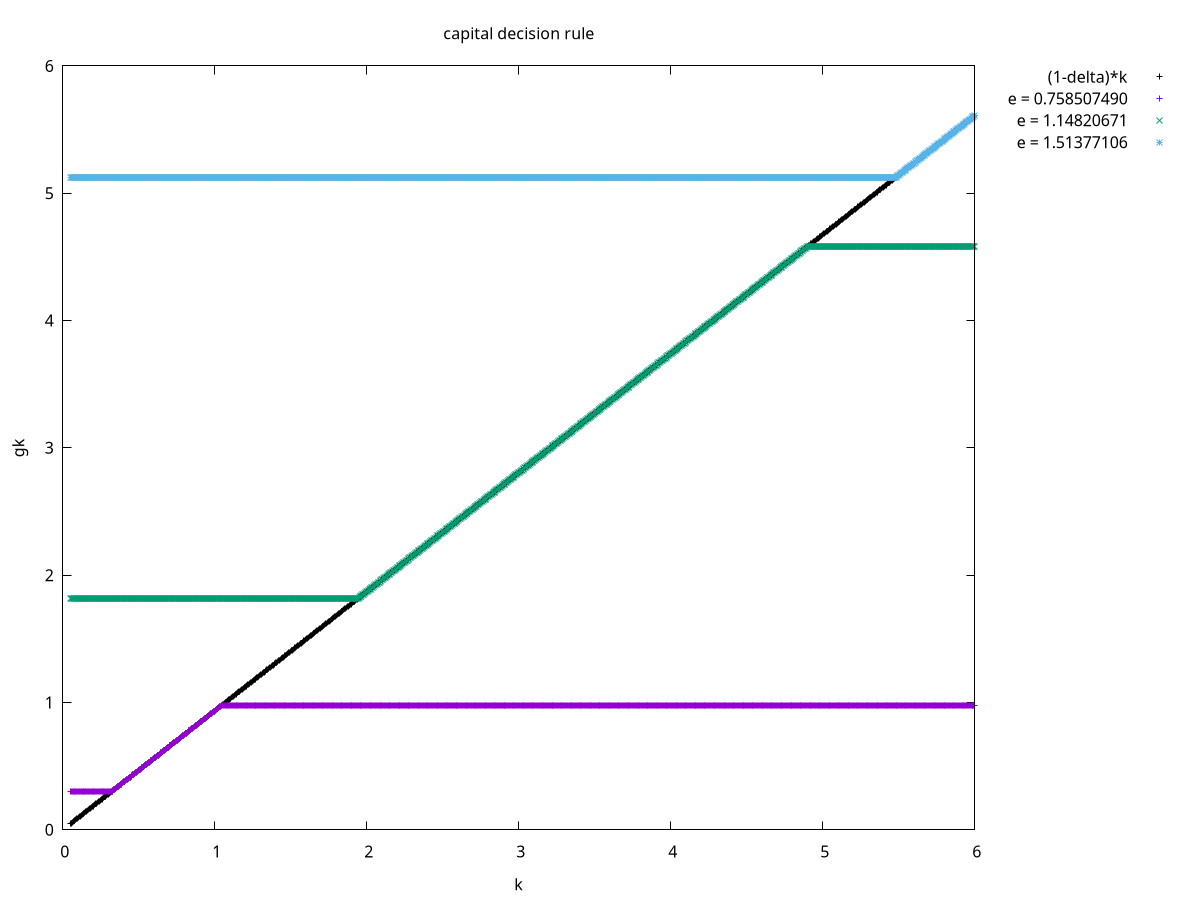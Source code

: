 # ogpf libray
# Rev. 0.22 of March 9th, 2018
# Licence: MIT

# gnuplot global setting
set term wxt size 640,480 enhanced font "verdana,10" title "ogpf libray: Rev. 0.22 of March 9th, 2018"
 
# options
set terminal pdfcairo enhanced color dashed font "Alegreya, 14" rounded size 16 cm, 9.6 cm
set output "./figures/gk.pdf"
set key outside


 
# plot scale
 
# Annotation: title and labels
set title "capital decision rule" font ","
set xlabel "k" font ","
set ylabel "gk" font ","
 
# axes setting

plot "-" title "(1-delta)*k" dt 2 lc -1 \
, "-" title "e = 0.758507490" ls 1 \
, "-" title "e = 1.14820671" ls 2 \
, "-" title "e = 1.51377106" ls 3
   5.0000000000000003E-002   4.6750000000000007E-002
   5.5955955955955962E-002   5.2318818818818828E-002
   6.1911911911911914E-002   5.7887637637637643E-002
   6.7867867867867873E-002   6.3456456456456464E-002
   7.3823823823823825E-002   6.9025275275275286E-002
   7.9779779779779791E-002   7.4594094094094107E-002
   8.5735735735735744E-002   8.0162912912912929E-002
   9.1691691691691696E-002   8.5731731731731736E-002
   9.7647647647647662E-002   9.1300550550550572E-002
  0.10360360360360361        9.6869369369369379E-002
  0.10955955955955957       0.10243818818818820     
  0.11551551551551552       0.10800700700700702     
  0.12147147147147148       0.11357582582582584     
  0.12742742742742744       0.11914464464464466     
  0.13338338338338340       0.12471346346346349     
  0.13933933933933934       0.13028228228228228     
  0.14529529529529531       0.13585110110110113     
  0.15125125125125127       0.14141991991991995     
  0.15720720720720721       0.14698873873873874     
  0.16316316316316318       0.15255755755755757     
  0.16911911911911914       0.15812637637637642     
  0.17507507507507508       0.16369519519519521     
  0.18103103103103102       0.16926401401401400     
  0.18698698698698701       0.17483283283283288     
  0.19294294294294295       0.18040165165165167     
  0.19889889889889889       0.18597047047047047     
  0.20485485485485488       0.19153928928928932     
  0.21081081081081082       0.19710810810810814     
  0.21676676676676676       0.20267692692692693     
  0.22272272272272275       0.20824574574574578     
  0.22867867867867869       0.21381456456456460     
  0.23463463463463463       0.21938338338338340     
  0.24059059059059063       0.22495220220220224     
  0.24654654654654656       0.23052102102102104     
  0.25250250250250250       0.23608983983983986     
  0.25845845845845850       0.24165865865865871     
  0.26441441441441443       0.24722747747747750     
  0.27037037037037037       0.25279629629629630     
  0.27632632632632637       0.25836511511511517     
  0.28228228228228230       0.26393393393393400     
  0.28823823823823824       0.26950275275275276     
  0.29419419419419424       0.27507157157157164     
  0.30015015015015017       0.28064039039039040     
  0.30610610610610611       0.28620920920920923     
  0.31206206206206205       0.29177802802802805     
  0.31801801801801804       0.29734684684684687     
  0.32397397397397398       0.30291566566566569     
  0.32992992992992992       0.30848448448448451     
  0.33588588588588592       0.31405330330330333     
  0.34184184184184185       0.31962212212212215     
  0.34779779779779779       0.32519094094094098     
  0.35375375375375379       0.33075975975975980     
  0.35970970970970972       0.33632857857857862     
  0.36566566566566566       0.34189739739739744     
  0.37162162162162166       0.34746621621621626     
  0.37757757757757759       0.35303503503503508     
  0.38353353353353353       0.35860385385385385     
  0.38948948948948953       0.36417267267267273     
  0.39544544544544546       0.36974149149149155     
  0.40140140140140140       0.37531031031031031     
  0.40735735735735740       0.38087912912912919     
  0.41331331331331334       0.38644794794794801     
  0.41926926926926927       0.39201676676676678     
  0.42522522522522527       0.39758558558558565     
  0.43118118118118121       0.40315440440440448     
  0.43713713713713714       0.40872322322322324     
  0.44309309309309314       0.41429204204204212     
  0.44904904904904908       0.41986086086086088     
  0.45500500500500501       0.42542967967967971     
  0.46096096096096101       0.43099849849849858     
  0.46691691691691695       0.43656731731731735     
  0.47287287287287288       0.44213613613613617     
  0.47882882882882888       0.44770495495495505     
  0.48478478478478482       0.45327377377377381     
  0.49074074074074076       0.45884259259259264     
  0.49669669669669675       0.46441141141141151     
  0.50265265265265269       0.46998023023023028     
  0.50860860860860868       0.47554904904904916     
  0.51456456456456467       0.48111786786786798     
  0.52052052052052056       0.48668668668668674     
  0.52647647647647655       0.49225550550550562     
  0.53243243243243255       0.49782432432432444     
  0.53838838838838843       0.50339314314314321     
  0.54434434434434442       0.50896196196196208     
  0.55030030030030042       0.51453078078078096     
  0.55625625625625630       0.52009959959959962     
  0.56221221221221229       0.52566841841841849     
  0.56816816816816829       0.53123723723723737     
  0.57412412412412417       0.53680605605605614     
  0.58008008008008016       0.54237487487487501     
  0.58603603603603616       0.54794369369369389     
  0.59199199199199204       0.55351251251251254     
  0.59794794794794803       0.55908133133133142     
  0.60390390390390403       0.56465015015015030     
  0.60985985985985991       0.57021896896896906     
  0.61581581581581590       0.57578778778778794     
  0.62177177177177190       0.58135660660660671     
  0.62772772772772778       0.58692542542542547     
  0.63368368368368377       0.59249424424424435     
  0.63963963963963977       0.59806306306306323     
  0.64559559559559565       0.60363188188188199     
  0.65155155155155164       0.60920070070070087     
  0.65750750750750764       0.61476951951951964     
  0.66346346346346352       0.62033833833833840     
  0.66941941941941951       0.62590715715715728     
  0.67537537537537551       0.63147597597597616     
  0.68133133133133139       0.63704479479479492     
  0.68728728728728739       0.64261361361361369     
  0.69324324324324338       0.64818243243243256     
  0.69919919919919926       0.65375125125125133     
  0.70515515515515526       0.65932007007007021     
  0.71111111111111125       0.66488888888888908     
  0.71706706706706713       0.67045770770770785     
  0.72302302302302313       0.67602652652652662     
  0.72897897897897912       0.68159534534534549     
  0.73493493493493500       0.68716416416416426     
  0.74089089089089100       0.69273298298298314     
  0.74684684684684699       0.69830180180180201     
  0.75280280280280287       0.70387062062062078     
  0.75875875875875887       0.70943943943943955     
  0.76471471471471486       0.71500825825825842     
  0.77067067067067074       0.72057707707707719     
  0.77662662662662674       0.72614589589589607     
  0.78258258258258273       0.73171471471471494     
  0.78853853853853861       0.73728353353353360     
  0.79449449449449461       0.74285235235235247     
  0.80045045045045060       0.74842117117117135     
  0.80640640640640648       0.75398998998999012     
  0.81236236236236248       0.75955880880880899     
  0.81831831831831847       0.76512762762762776     
  0.82427427427427435       0.77069644644644653     
  0.83023023023023035       0.77626526526526540     
  0.83618618618618634       0.78183408408408428     
  0.84214214214214222       0.78740290290290305     
  0.84809809809809822       0.79297172172172192     
  0.85405405405405421       0.79854054054054069     
  0.86001001001001010       0.80410935935935945     
  0.86596596596596609       0.80967817817817833     
  0.87192192192192208       0.81524699699699721     
  0.87787787787787797       0.82081581581581597     
  0.88383383383383396       0.82638463463463485     
  0.88978978978978995       0.83195345345345362     
  0.89574574574574584       0.83752227227227238     
  0.90170170170170183       0.84309109109109126     
  0.90765765765765782       0.84865990990991014     
  0.91361361361361371       0.85422872872872890     
  0.91956956956956970       0.85979754754754767     
  0.92552552552552569       0.86536636636636655     
  0.93148148148148158       0.87093518518518531     
  0.93743743743743757       0.87650400400400419     
  0.94339339339339356       0.88207282282282307     
  0.94934934934934945       0.88764164164164183     
  0.95530530530530544       0.89321046046046060     
  0.96126126126126143       0.89877927927927947     
  0.96721721721721732       0.90434809809809824     
  0.97317317317317331       0.90991691691691712     
  0.97912912912912931       0.91548573573573599     
  0.98508508508508519       0.92105455455455465     
  0.99104104104104118       0.92662337337337353     
  0.99699699699699718       0.93219219219219240     
   1.0029529529529531       0.93776101101101117     
   1.0089089089089089       0.94332982982982994     
   1.0148648648648650       0.94889864864864892     
   1.0208208208208209       0.95446746746746758     
   1.0267767767767768       0.96003628628628634     
   1.0327327327327329       0.96560510510510533     
   1.0386886886886888       0.97117392392392410     
   1.0446446446446447       0.97674274274274286     
   1.0506006006006008       0.98231156156156174     
   1.0565565565565567       0.98788038038038051     
   1.0625125125125126       0.99344919919919927     
   1.0684684684684687       0.99901801801801826     
   1.0744244244244245        1.0045868368368369     
   1.0803803803803804        1.0101556556556557     
   1.0863363363363365        1.0157244744744747     
   1.0922922922922924        1.0212932932932934     
   1.0982482482482483        1.0268621121121122     
   1.1042042042042044        1.0324309309309312     
   1.1101601601601603        1.0379997497497500     
   1.1161161161161162        1.0435685685685687     
   1.1220720720720723        1.0491373873873877     
   1.1280280280280282        1.0547062062062065     
   1.1339839839839840        1.0602750250250252     
   1.1399399399399401        1.0658438438438440     
   1.1458958958958960        1.0714126626626628     
   1.1518518518518519        1.0769814814814815     
   1.1578078078078080        1.0825503003003005     
   1.1637637637637639        1.0881191191191193     
   1.1697197197197198        1.0936879379379381     
   1.1756756756756759        1.0992567567567570     
   1.1816316316316318        1.1048255755755758     
   1.1875875875875876        1.1103943943943946     
   1.1935435435435438        1.1159632132132136     
   1.1994994994994996        1.1215320320320321     
   1.2054554554554555        1.1271008508508509     
   1.2114114114114116        1.1326696696696699     
   1.2173673673673675        1.1382384884884886     
   1.2233233233233234        1.1438073073073074     
   1.2292792792792795        1.1493761261261264     
   1.2352352352352354        1.1549449449449452     
   1.2411911911911913        1.1605137637637639     
   1.2471471471471474        1.1660825825825829     
   1.2531031031031032        1.1716514014014017     
   1.2590590590590591        1.1772202202202204     
   1.2650150150150152        1.1827890390390392     
   1.2709709709709711        1.1883578578578580     
   1.2769269269269270        1.1939266766766767     
   1.2828828828828831        1.1994954954954957     
   1.2888388388388390        1.2050643143143145     
   1.2947947947947949        1.2106331331331333     
   1.3007507507507510        1.2162019519519522     
   1.3067067067067069        1.2217707707707710     
   1.3126626626626627        1.2273395895895898     
   1.3186186186186188        1.2329084084084088     
   1.3245745745745747        1.2384772272272275     
   1.3305305305305306        1.2440460460460463     
   1.3364864864864867        1.2496148648648651     
   1.3424424424424426        1.2551836836836838     
   1.3483983983983985        1.2607525025025026     
   1.3543543543543546        1.2663213213213216     
   1.3603103103103105        1.2718901401401403     
   1.3662662662662663        1.2774589589589591     
   1.3722222222222225        1.2830277777777781     
   1.3781781781781783        1.2885965965965969     
   1.3841341341341342        1.2941654154154156     
   1.3900900900900903        1.2997342342342346     
   1.3960460460460462        1.3053030530530534     
   1.4020020020020021        1.3108718718718719     
   1.4079579579579582        1.3164406906906909     
   1.4139139139139141        1.3220095095095097     
   1.4198698698698700        1.3275783283283284     
   1.4258258258258261        1.3331471471471474     
   1.4317817817817819        1.3387159659659662     
   1.4377377377377378        1.3442847847847850     
   1.4436936936936939        1.3498536036036040     
   1.4496496496496498        1.3554224224224227     
   1.4556056056056057        1.3609912412412415     
   1.4615615615615618        1.3665600600600605     
   1.4675175175175177        1.3721288788788790     
   1.4734734734734736        1.3776976976976978     
   1.4794294294294297        1.3832665165165168     
   1.4853853853853856        1.3888353353353355     
   1.4913413413413414        1.3944041541541543     
   1.4972972972972975        1.3999729729729733     
   1.5032532532532534        1.4055417917917921     
   1.5092092092092093        1.4111106106106108     
   1.5151651651651654        1.4166794294294298     
   1.5211211211211213        1.4222482482482486     
   1.5270770770770772        1.4278170670670673     
   1.5330330330330333        1.4333858858858861     
   1.5389889889889892        1.4389547047047049     
   1.5449449449449451        1.4445235235235236     
   1.5509009009009012        1.4500923423423426     
   1.5568568568568570        1.4556611611611614     
   1.5628128128128129        1.4612299799799802     
   1.5687687687687690        1.4667987987987992     
   1.5747247247247249        1.4723676176176179     
   1.5806806806806808        1.4779364364364367     
   1.5866366366366369        1.4835052552552557     
   1.5925925925925928        1.4890740740740744     
   1.5985485485485487        1.4946428928928930     
   1.6045045045045048        1.5002117117117120     
   1.6104604604604607        1.5057805305305307     
   1.6164164164164165        1.5113493493493495     
   1.6223723723723726        1.5169181681681685     
   1.6283283283283285        1.5224869869869873     
   1.6342842842842844        1.5280558058058060     
   1.6402402402402405        1.5336246246246250     
   1.6461961961961964        1.5391934434434438     
   1.6521521521521523        1.5447622622622625     
   1.6581081081081084        1.5503310810810815     
   1.6640640640640643        1.5558998998999001     
   1.6700200200200201        1.5614687187187188     
   1.6759759759759763        1.5670375375375378     
   1.6819319319319321        1.5726063563563566     
   1.6878878878878880        1.5781751751751754     
   1.6938438438438441        1.5837439939939943     
   1.6997997997998000        1.5893128128128131     
   1.7057557557557559        1.5948816316316319     
   1.7117117117117120        1.6004504504504509     
   1.7176676676676679        1.6060192692692696     
   1.7236236236236238        1.6115880880880884     
   1.7295795795795799        1.6171569069069072     
   1.7355355355355357        1.6227257257257259     
   1.7414914914914916        1.6282945445445447     
   1.7474474474474477        1.6338633633633637     
   1.7534034034034036        1.6394321821821825     
   1.7593593593593595        1.6450010010010012     
   1.7653153153153156        1.6505698198198202     
   1.7712712712712715        1.6561386386386390     
   1.7772272272272274        1.6617074574574577     
   1.7831831831831835        1.6672762762762767     
   1.7891391391391394        1.6728450950950955     
   1.7950950950950952        1.6784139139139140     
   1.8010510510510513        1.6839827327327330     
   1.8070070070070072        1.6895515515515518     
   1.8129629629629631        1.6951203703703706     
   1.8189189189189192        1.7006891891891895     
   1.8248748748748751        1.7062580080080083     
   1.8308308308308310        1.7118268268268271     
   1.8367867867867871        1.7173956456456461     
   1.8427427427427430        1.7229644644644648     
   1.8486986986986989        1.7285332832832836     
   1.8546546546546550        1.7341021021021026     
   1.8606106106106108        1.7396709209209211     
   1.8665665665665667        1.7452397397397399     
   1.8725225225225228        1.7508085585585589     
   1.8784784784784787        1.7563773773773776     
   1.8844344344344346        1.7619461961961964     
   1.8903903903903907        1.7675150150150154     
   1.8963463463463466        1.7730838338338342     
   1.9023023023023025        1.7786526526526529     
   1.9082582582582586        1.7842214714714719     
   1.9142142142142144        1.7897902902902907     
   1.9201701701701703        1.7953591091091095     
   1.9261261261261264        1.8009279279279282     
   1.9320820820820823        1.8064967467467470     
   1.9380380380380382        1.8120655655655658     
   1.9439939939939943        1.8176343843843847     
   1.9499499499499502        1.8232032032032035     
   1.9559059059059061        1.8287720220220223     
   1.9618618618618622        1.8343408408408413     
   1.9678178178178181        1.8399096596596600     
   1.9737737737737739        1.8454784784784788     
   1.9797297297297300        1.8510472972972978     
   1.9856856856856859        1.8566161161161165     
   1.9916416416416418        1.8621849349349353     
   1.9975975975975979        1.8677537537537541     
   2.0035535535535538        1.8733225725725728     
   2.0095095095095097        1.8788913913913916     
   2.0154654654654656        1.8844602102102104     
   2.0214214214214214        1.8900290290290291     
   2.0273773773773773        1.8955978478478479     
   2.0333333333333337        1.9011666666666671     
   2.0392892892892895        1.9067354854854859     
   2.0452452452452454        1.9123043043043046     
   2.0512012012012013        1.9178731231231234     
   2.0571571571571572        1.9234419419419422     
   2.0631131131131131        1.9290107607607607     
   2.0690690690690690        1.9345795795795795     
   2.0750250250250248        1.9401483983983983     
   2.0809809809809812        1.9457172172172175     
   2.0869369369369370        1.9512860360360362     
   2.0928928928928929        1.9568548548548550     
   2.0988488488488488        1.9624236736736738     
   2.1048048048048047        1.9679924924924925     
   2.1107607607607606        1.9735613113113113     
   2.1167167167167169        1.9791301301301305     
   2.1226726726726728        1.9846989489489493     
   2.1286286286286287        1.9902677677677678     
   2.1345845845845846        1.9958365865865866     
   2.1405405405405404        2.0014054054054053     
   2.1464964964964963        2.0069742242242241     
   2.1524524524524526        2.0125430430430433     
   2.1584084084084085        2.0181118618618621     
   2.1643643643643644        2.0236806806806809     
   2.1703203203203203        2.0292494994994996     
   2.1762762762762762        2.0348183183183184     
   2.1822322322322321        2.0403871371371372     
   2.1881881881881884        2.0459559559559564     
   2.1941441441441443        2.0515247747747751     
   2.2001001001001002        2.0570935935935939     
   2.2060560560560560        2.0626624124124127     
   2.2120120120120119        2.0682312312312314     
   2.2179679679679678        2.0738000500500502     
   2.2239239239239241        2.0793688688688690     
   2.2298798798798800        2.0849376876876877     
   2.2358358358358359        2.0905065065065065     
   2.2417917917917918        2.0960753253253253     
   2.2477477477477477        2.1016441441441440     
   2.2537037037037035        2.1072129629629628     
   2.2596596596596599        2.1127817817817820     
   2.2656156156156158        2.1183506006006008     
   2.2715715715715716        2.1239194194194195     
   2.2775275275275275        2.1294882382382383     
   2.2834834834834834        2.1350570570570571     
   2.2894394394394393        2.1406258758758758     
   2.2953953953953956        2.1461946946946950     
   2.3013513513513515        2.1517635135135138     
   2.3073073073073074        2.1573323323323326     
   2.3132632632632633        2.1629011511511513     
   2.3192192192192191        2.1684699699699701     
   2.3251751751751750        2.1740387887887889     
   2.3311311311311314        2.1796076076076081     
   2.3370870870870872        2.1851764264264268     
   2.3430430430430431        2.1907452452452456     
   2.3489989989989990        2.1963140640640644     
   2.3549549549549549        2.2018828828828831     
   2.3609109109109108        2.2074517017017019     
   2.3668668668668671        2.2130205205205207     
   2.3728228228228230        2.2185893393393394     
   2.3787787787787789        2.2241581581581582     
   2.3847347347347347        2.2297269769769770     
   2.3906906906906906        2.2352957957957957     
   2.3966466466466465        2.2408646146146145     
   2.4026026026026028        2.2464334334334337     
   2.4085585585585587        2.2520022522522525     
   2.4145145145145146        2.2575710710710712     
   2.4204704704704705        2.2631398898898900     
   2.4264264264264264        2.2687087087087088     
   2.4323823823823822        2.2742775275275275     
   2.4383383383383386        2.2798463463463468     
   2.4442942942942945        2.2854151651651655     
   2.4502502502502503        2.2909839839839843     
   2.4562062062062062        2.2965528028028031     
   2.4621621621621621        2.3021216216216218     
   2.4681181181181180        2.3076904404404406     
   2.4740740740740743        2.3132592592592598     
   2.4800300300300302        2.3188280780780786     
   2.4859859859859861        2.3243968968968973     
   2.4919419419419420        2.3299657157157156     
   2.4978978978978978        2.3355345345345344     
   2.5038538538538537        2.3411033533533532     
   2.5098098098098101        2.3466721721721724     
   2.5157657657657659        2.3522409909909912     
   2.5217217217217218        2.3578098098098099     
   2.5276776776776777        2.3633786286286287     
   2.5336336336336336        2.3689474474474475     
   2.5395895895895895        2.3745162662662662     
   2.5455455455455458        2.3800850850850854     
   2.5515015015015017        2.3856539039039042     
   2.5574574574574576        2.3912227227227230     
   2.5634134134134134        2.3967915415415417     
   2.5693693693693693        2.4023603603603605     
   2.5753253253253252        2.4079291791791793     
   2.5812812812812815        2.4134979979979985     
   2.5872372372372374        2.4190668168168172     
   2.5931931931931933        2.4246356356356360     
   2.5991491491491492        2.4302044544544548     
   2.6051051051051051        2.4357732732732735     
   2.6110610610610610        2.4413420920920923     
   2.6170170170170173        2.4469109109109115     
   2.6229729729729732        2.4524797297297298     
   2.6289289289289290        2.4580485485485486     
   2.6348848848848849        2.4636173673673674     
   2.6408408408408408        2.4691861861861861     
   2.6467967967967967        2.4747550050050049     
   2.6527527527527530        2.4803238238238241     
   2.6587087087087089        2.4858926426426429     
   2.6646646646646648        2.4914614614614616     
   2.6706206206206207        2.4970302802802804     
   2.6765765765765765        2.5025990990990992     
   2.6825325325325324        2.5081679179179179     
   2.6884884884884888        2.5137367367367371     
   2.6944444444444446        2.5193055555555559     
   2.7004004004004005        2.5248743743743747     
   2.7063563563563564        2.5304431931931934     
   2.7123123123123123        2.5360120120120122     
   2.7182682682682682        2.5415808308308310     
   2.7242242242242245        2.5471496496496502     
   2.7301801801801804        2.5527184684684689     
   2.7361361361361363        2.5582872872872877     
   2.7420920920920921        2.5638561061061065     
   2.7480480480480480        2.5694249249249252     
   2.7540040040040039        2.5749937437437440     
   2.7599599599599602        2.5805625625625628     
   2.7659159159159161        2.5861313813813815     
   2.7718718718718720        2.5917002002002003     
   2.7778278278278279        2.5972690190190191     
   2.7837837837837838        2.6028378378378378     
   2.7897397397397397        2.6084066566566566     
   2.7956956956956960        2.6139754754754758     
   2.8016516516516519        2.6195442942942946     
   2.8076076076076077        2.6251131131131134     
   2.8135635635635636        2.6306819319319321     
   2.8195195195195195        2.6362507507507509     
   2.8254754754754754        2.6418195695695696     
   2.8314314314314317        2.6473883883883889     
   2.8373873873873876        2.6529572072072076     
   2.8433433433433435        2.6585260260260264     
   2.8492992992992994        2.6640948448448452     
   2.8552552552552553        2.6696636636636639     
   2.8612112112112111        2.6752324824824827     
   2.8671671671671675        2.6808013013013019     
   2.8731231231231233        2.6863701201201207     
   2.8790790790790792        2.6919389389389394     
   2.8850350350350351        2.6975077577577582     
   2.8909909909909910        2.7030765765765765     
   2.8969469469469469        2.7086453953953953     
   2.9029029029029032        2.7142142142142145     
   2.9088588588588591        2.7197830330330333     
   2.9148148148148150        2.7253518518518520     
   2.9207707707707709        2.7309206706706708     
   2.9267267267267267        2.7364894894894896     
   2.9326826826826826        2.7420583083083083     
   2.9386386386386389        2.7476271271271275     
   2.9445945945945948        2.7531959459459463     
   2.9505505505505507        2.7587647647647651     
   2.9565065065065066        2.7643335835835838     
   2.9624624624624625        2.7699024024024026     
   2.9684184184184184        2.7754712212212214     
   2.9743743743743747        2.7810400400400406     
   2.9803303303303306        2.7866088588588593     
   2.9862862862862865        2.7921776776776781     
   2.9922422422422423        2.7977464964964969     
   2.9981981981981982        2.8033153153153156     
   3.0041541541541541        2.8088841341341344     
   3.0101101101101104        2.8144529529529536     
   3.0160660660660663        2.8200217717717724     
   3.0220220220220222        2.8255905905905907     
   3.0279779779779781        2.8311594094094095     
   3.0339339339339340        2.8367282282282282     
   3.0398898898898898        2.8422970470470470     
   3.0458458458458462        2.8478658658658662     
   3.0518018018018020        2.8534346846846850     
   3.0577577577577579        2.8590035035035037     
   3.0637137137137138        2.8645723223223225     
   3.0696696696696697        2.8701411411411413     
   3.0756256256256256        2.8757099599599600     
   3.0815815815815819        2.8812787787787792     
   3.0875375375375378        2.8868475975975980     
   3.0934934934934937        2.8924164164164168     
   3.0994494494494496        2.8979852352352355     
   3.1054054054054054        2.9035540540540543     
   3.1113613613613613        2.9091228728728731     
   3.1173173173173172        2.9146916916916918     
   3.1232732732732735        2.9202605105105111     
   3.1292292292292294        2.9258293293293298     
   3.1351851851851853        2.9313981481481486     
   3.1411411411411412        2.9369669669669674     
   3.1470970970970971        2.9425357857857861     
   3.1530530530530529        2.9481046046046049     
   3.1590090090090093        2.9536734234234236     
   3.1649649649649652        2.9592422422422424     
   3.1709209209209210        2.9648110610610612     
   3.1768768768768769        2.9703798798798799     
   3.1828328328328328        2.9759486986986987     
   3.1887887887887887        2.9815175175175175     
   3.1947447447447450        2.9870863363363367     
   3.2007007007007009        2.9926551551551555     
   3.2066566566566568        2.9982239739739742     
   3.2126126126126127        3.0037927927927930     
   3.2185685685685685        3.0093616116116118     
   3.2245245245245244        3.0149304304304305     
   3.2304804804804808        3.0204992492492497     
   3.2364364364364366        3.0260680680680685     
   3.2423923923923925        3.0316368868868873     
   3.2483483483483484        3.0372057057057060     
   3.2543043043043043        3.0427745245245248     
   3.2602602602602602        3.0483433433433436     
   3.2662162162162165        3.0539121621621628     
   3.2721721721721724        3.0594809809809815     
   3.2781281281281283        3.0650497997998003     
   3.2840840840840841        3.0706186186186191     
   3.2900400400400400        3.0761874374374374     
   3.2959959959959959        3.0817562562562562     
   3.3019519519519522        3.0873250750750754     
   3.3079079079079081        3.0928938938938941     
   3.3138638638638640        3.0984627127127129     
   3.3198198198198199        3.1040315315315317     
   3.3257757757757758        3.1096003503503504     
   3.3317317317317316        3.1151691691691692     
   3.3376876876876880        3.1207379879879884     
   3.3436436436436439        3.1263068068068072     
   3.3495995995995997        3.1318756256256259     
   3.3555555555555556        3.1374444444444447     
   3.3615115115115115        3.1430132632632635     
   3.3674674674674674        3.1485820820820822     
   3.3734234234234237        3.1541509009009014     
   3.3793793793793796        3.1597197197197202     
   3.3853353353353355        3.1652885385385390     
   3.3912912912912914        3.1708573573573577     
   3.3972472472472472        3.1764261761761765     
   3.4032032032032031        3.1819949949949953     
   3.4091591591591595        3.1875638138138145     
   3.4151151151151153        3.1931326326326328     
   3.4210710710710712        3.1987014514514516     
   3.4270270270270271        3.2042702702702703     
   3.4329829829829830        3.2098390890890891     
   3.4389389389389389        3.2154079079079079     
   3.4448948948948952        3.2209767267267271     
   3.4508508508508511        3.2265455455455458     
   3.4568068068068070        3.2321143643643646     
   3.4627627627627628        3.2376831831831834     
   3.4687187187187187        3.2432520020020021     
   3.4746746746746746        3.2488208208208209     
   3.4806306306306309        3.2543896396396401     
   3.4865865865865868        3.2599584584584589     
   3.4925425425425427        3.2655272772772777     
   3.4984984984984986        3.2710960960960964     
   3.5044544544544545        3.2766649149149152     
   3.5104104104104104        3.2822337337337339     
   3.5163663663663667        3.2878025525525532     
   3.5223223223223226        3.2933713713713719     
   3.5282782782782784        3.2989401901901907     
   3.5342342342342343        3.3045090090090095     
   3.5401901901901902        3.3100778278278282     
   3.5461461461461461        3.3156466466466470     
   3.5521021021021024        3.3212154654654658     
   3.5580580580580583        3.3267842842842845     
   3.5640140140140142        3.3323531031031033     
   3.5699699699699701        3.3379219219219221     
   3.5759259259259260        3.3434907407407408     
   3.5818818818818818        3.3490595595595596     
   3.5878378378378382        3.3546283783783788     
   3.5937937937937940        3.3601971971971976     
   3.5997497497497499        3.3657660160160163     
   3.6057057057057058        3.3713348348348351     
   3.6116616616616617        3.3769036536536539     
   3.6176176176176176        3.3824724724724726     
   3.6235735735735739        3.3880412912912918     
   3.6295295295295298        3.3936101101101106     
   3.6354854854854857        3.3991789289289294     
   3.6414414414414416        3.4047477477477481     
   3.6473973973973974        3.4103165665665669     
   3.6533533533533533        3.4158853853853857     
   3.6593093093093096        3.4214542042042049     
   3.6652652652652655        3.4270230230230236     
   3.6712212212212214        3.4325918418418424     
   3.6771771771771773        3.4381606606606612     
   3.6831331331331332        3.4437294794794795     
   3.6890890890890891        3.4492982982982983     
   3.6950450450450454        3.4548671171171175     
   3.7010010010010013        3.4604359359359362     
   3.7069569569569571        3.4660047547547550     
   3.7129129129129130        3.4715735735735738     
   3.7188688688688689        3.4771423923923925     
   3.7248248248248248        3.4827112112112113     
   3.7307807807807811        3.4882800300300305     
   3.7367367367367370        3.4938488488488493     
   3.7426926926926929        3.4994176676676680     
   3.7486486486486488        3.5049864864864868     
   3.7546046046046047        3.5105553053053056     
   3.7605605605605605        3.5161241241241243     
   3.7665165165165169        3.5216929429429435     
   3.7724724724724727        3.5272617617617623     
   3.7784284284284286        3.5328305805805811     
   3.7843843843843845        3.5383993993993998     
   3.7903403403403404        3.5439682182182186     
   3.7962962962962963        3.5495370370370374     
   3.8022522522522526        3.5551058558558566     
   3.8082082082082085        3.5606746746746754     
   3.8141641641641644        3.5662434934934937     
   3.8201201201201203        3.5718123123123124     
   3.8260760760760761        3.5773811311311312     
   3.8320320320320320        3.5829499499499500     
   3.8379879879879883        3.5885187687687692     
   3.8439439439439442        3.5940875875875880     
   3.8498998998999001        3.5996564064064067     
   3.8558558558558560        3.6052252252252255     
   3.8618118118118119        3.6107940440440442     
   3.8677677677677678        3.6163628628628630     
   3.8737237237237241        3.6219316816816822     
   3.8796796796796800        3.6275005005005010     
   3.8856356356356359        3.6330693193193198     
   3.8915915915915917        3.6386381381381385     
   3.8975475475475476        3.6442069569569573     
   3.9035035035035035        3.6497757757757761     
   3.9094594594594598        3.6553445945945953     
   3.9154154154154157        3.6609134134134140     
   3.9213713713713716        3.6664822322322328     
   3.9273273273273275        3.6720510510510516     
   3.9332832832832834        3.6776198698698703     
   3.9392392392392392        3.6831886886886891     
   3.9451951951951956        3.6887575075075079     
   3.9511511511511515        3.6943263263263266     
   3.9571071071071073        3.6998951451451454     
   3.9630630630630632        3.7054639639639642     
   3.9690190190190191        3.7110327827827829     
   3.9749749749749750        3.7166016016016017     
   3.9809309309309313        3.7221704204204209     
   3.9868868868868872        3.7277392392392397     
   3.9928428428428431        3.7333080580580584     
   3.9987987987987990        3.7388768768768772     
   4.0047547547547548        3.7444456956956960     
   4.0107107107107112        3.7500145145145152     
   4.0166666666666675        3.7555833333333344     
   4.0226226226226229        3.7611521521521527     
   4.0285785785785793        3.7667209709709719     
   4.0345345345345347        3.7722897897897902     
   4.0404904904904910        3.7778586086086094     
   4.0464464464464465        3.7834274274274278     
   4.0524024024024028        3.7889962462462470     
   4.0583583583583582        3.7945650650650653     
   4.0643143143143146        3.8001338838838845     
   4.0702702702702709        3.8057027027027033     
   4.0762262262262263        3.8112715215215220     
   4.0821821821821827        3.8168403403403408     
   4.0881381381381381        3.8224091591591591     
   4.0940940940940944        3.8279779779779783     
   4.1000500500500499        3.8335467967967967     
   4.1060060060060062        3.8391156156156159     
   4.1119619619619625        3.8446844344344351     
   4.1179179179179179        3.8502532532532534     
   4.1238738738738743        3.8558220720720726     
   4.1298298298298297        3.8613908908908909     
   4.1357857857857860        3.8669597097097101     
   4.1417417417417424        3.8725285285285294     
   4.1476976976976978        3.8780973473473477     
   4.1536536536536541        3.8836661661661669     
   4.1596096096096096        3.8892349849849852     
   4.1655655655655659        3.8948038038038044     
   4.1715215215215213        3.9003726226226227     
   4.1774774774774777        3.9059414414414420     
   4.1834334334334340        3.9115102602602612     
   4.1893893893893894        3.9170790790790795     
   4.1953453453453458        3.9226478978978987     
   4.2013013013013012        3.9282167167167170     
   4.2072572572572575        3.9337855355355362     
   4.2132132132132138        3.9393543543543550     
   4.2191691691691693        3.9449231731731733     
   4.2251251251251256        3.9504919919919925     
   4.2310810810810811        3.9560608108108108     
   4.2370370370370374        3.9616296296296301     
   4.2429929929929928        3.9671984484484484     
   4.2489489489489491        3.9727672672672676     
   4.2549049049049055        3.9783360860860868     
   4.2608608608608609        3.9839049049049051     
   4.2668168168168172        3.9894737237237243     
   4.2727727727727727        3.9950425425425427     
   4.2787287287287290        4.0006113613613614     
   4.2846846846846853        4.0061801801801806     
   4.2906406406406408        4.0117489989989989     
   4.2965965965965971        4.0173178178178182     
   4.3025525525525525        4.0228866366366365     
   4.3085085085085089        4.0284554554554557     
   4.3144644644644643        4.0340242742742740     
   4.3204204204204206        4.0395930930930932     
   4.3263763763763770        4.0451619119119124     
   4.3323323323323324        4.0507307307307308     
   4.3382882882882887        4.0562995495495500     
   4.3442442442442442        4.0618683683683683     
   4.3502002002002005        4.0674371871871875     
   4.3561561561561568        4.0730060060060067     
   4.3621121121121122        4.0785748248248250     
   4.3680680680680686        4.0841436436436442     
   4.3740240240240240        4.0897124624624626     
   4.3799799799799803        4.0952812812812818     
   4.3859359359359358        4.1008501001001001     
   4.3918918918918921        4.1064189189189193     
   4.3978478478478484        4.1119877377377385     
   4.4038038038038039        4.1175565565565568     
   4.4097597597597602        4.1231253753753760     
   4.4157157157157156        4.1286941941941944     
   4.4216716716716720        4.1342630130130136     
   4.4276276276276283        4.1398318318318328     
   4.4335835835835837        4.1454006506506511     
   4.4395395395395401        4.1509694694694703     
   4.4454954954954955        4.1565382882882886     
   4.4514514514514518        4.1621071071071079     
   4.4574074074074073        4.1676759259259262     
   4.4633633633633636        4.1732447447447454     
   4.4693193193193199        4.1788135635635646     
   4.4752752752752754        4.1843823823823829     
   4.4812312312312317        4.1899512012012021     
   4.4871871871871871        4.1955200200200204     
   4.4931431431431434        4.2010888388388397     
   4.4990990990990998        4.2066576576576589     
   4.5050550550550552        4.2122264764764772     
   4.5110110110110115        4.2177952952952964     
   4.5169669669669670        4.2233641141141147     
   4.5229229229229233        4.2289329329329339     
   4.5288788788788787        4.2345017517517523     
   4.5348348348348351        4.2400705705705715     
   4.5407907907907914        4.2456393893893898     
   4.5467467467467468        4.2512082082082081     
   4.5527027027027032        4.2567770270270273     
   4.5586586586586586        4.2623458458458456     
   4.5646146146146149        4.2679146646646648     
   4.5705705705705713        4.2734834834834841     
   4.5765265265265267        4.2790523023023024     
   4.5824824824824830        4.2846211211211216     
   4.5884384384384385        4.2901899399399399     
   4.5943943943943948        4.2957587587587591     
   4.6003503503503502        4.3013275775775774     
   4.6063063063063066        4.3068963963963967     
   4.6122622622622629        4.3124652152152159     
   4.6182182182182183        4.3180340340340342     
   4.6241741741741746        4.3236028528528534     
   4.6301301301301301        4.3291716716716717     
   4.6360860860860864        4.3347404904904909     
   4.6420420420420418        4.3403093093093092     
   4.6479979979979982        4.3458781281281285     
   4.6539539539539545        4.3514469469469477     
   4.6599099099099099        4.3570157657657660     
   4.6658658658658663        4.3625845845845852     
   4.6718218218218217        4.3681534034034035     
   4.6777777777777780        4.3737222222222227     
   4.6837337337337344        4.3792910410410419     
   4.6896896896896898        4.3848598598598603     
   4.6956456456456461        4.3904286786786795     
   4.7016016016016016        4.3959974974974978     
   4.7075575575575579        4.4015663163163170     
   4.7135135135135133        4.4071351351351353     
   4.7194694694694697        4.4127039539539545     
   4.7254254254254260        4.4182727727727737     
   4.7313813813813814        4.4238415915915921     
   4.7373373373373378        4.4294104104104113     
   4.7432932932932932        4.4349792292292296     
   4.7492492492492495        4.4405480480480488     
   4.7552052052052058        4.4461168668668680     
   4.7611611611611613        4.4516856856856863     
   4.7671171171171176        4.4572545045045056     
   4.7730730730730730        4.4628233233233239     
   4.7790290290290294        4.4683921421421431     
   4.7849849849849848        4.4739609609609614     
   4.7909409409409411        4.4795297797797806     
   4.7968968968968975        4.4850985985985998     
   4.8028528528528529        4.4906674174174182     
   4.8088088088088092        4.4962362362362365     
   4.8147647647647647        4.5018050550550548     
   4.8207207207207210        4.5073738738738740     
   4.8266766766766773        4.5129426926926932     
   4.8326326326326328        4.5185115115115115     
   4.8385885885885891        4.5240803303303307     
   4.8445445445445445        4.5296491491491491     
   4.8505005005005009        4.5352179679679683     
   4.8564564564564563        4.5407867867867866     
   4.8624124124124126        4.5463556056056058     
   4.8683683683683689        4.5519244244244250     
   4.8743243243243244        4.5574932432432433     
   4.8802802802802807        4.5630620620620626     
   4.8862362362362362        4.5686308808808809     
   4.8921921921921925        4.5741996996997001     
   4.8981481481481488        4.5797685185185193     
   4.9041041041041042        4.5853373373373376     
   4.9100600600600606        4.5909061561561568     
   4.9160160160160160        4.5964749749749751     
   4.9219719719719723        4.6020437937937944     
   4.9279279279279278        4.6076126126126127     
   4.9338838838838841        4.6131814314314319     
   4.9398398398398404        4.6187502502502511     
   4.9457957957957959        4.6243190690690694     
   4.9517517517517522        4.6298878878878886     
   4.9577077077077076        4.6354567067067070     
   4.9636636636636640        4.6410255255255262     
   4.9696196196196203        4.6465943443443454     
   4.9755755755755757        4.6521631631631637     
   4.9815315315315321        4.6577319819819829     
   4.9874874874874875        4.6633008008008012     
   4.9934434434434438        4.6688696196196204     
   4.9993993993993993        4.6744384384384388     
   5.0053553553553556        4.6800072572572580     
   5.0113113113113119        4.6855760760760772     
   5.0172672672672673        4.6911448948948955     
   5.0232232232232237        4.6967137137137147     
   5.0291791791791791        4.7022825325325330     
   5.0351351351351354        4.7078513513513522     
   5.0410910910910918        4.7134201701701715     
   5.0470470470470472        4.7189889889889898     
   5.0530030030030035        4.7245578078078090     
   5.0589589589589590        4.7301266266266273     
   5.0649149149149153        4.7356954454454465     
   5.0708708708708707        4.7412642642642648     
   5.0768268268268271        4.7468330830830832     
   5.0827827827827834        4.7524019019019024     
   5.0887387387387388        4.7579707207207207     
   5.0946946946946952        4.7635395395395399     
   5.1006506506506506        4.7691083583583582     
   5.1066066066066069        4.7746771771771774     
   5.1125625625625633        4.7802459959959966     
   5.1185185185185187        4.7858148148148150     
   5.1244744744744750        4.7913836336336342     
   5.1304304304304305        4.7969524524524525     
   5.1363863863863868        4.8025212712712717     
   5.1423423423423422        4.8080900900900900     
   5.1482982982982985        4.8136589089089092     
   5.1542542542542549        4.8192277277277284     
   5.1602102102102103        4.8247965465465468     
   5.1661661661661666        4.8303653653653660     
   5.1721221221221221        4.8359341841841843     
   5.1780780780780784        4.8415030030030035     
   5.1840340340340347        4.8470718218218227     
   5.1899899899899902        4.8526406406406410     
   5.1959459459459465        4.8582094594594603     
   5.2019019019019019        4.8637782782782786     
   5.2078578578578583        4.8693470970970978     
   5.2138138138138137        4.8749159159159161     
   5.2197697697697700        4.8804847347347353     
   5.2257257257257264        4.8860535535535545     
   5.2316816816816818        4.8916223723723729     
   5.2376376376376381        4.8971911911911921     
   5.2435935935935936        4.9027600100100104     
   5.2495495495495499        4.9083288288288296     
   5.2555055055055062        4.9138976476476488     
   5.2614614614614617        4.9194664664664671     
   5.2674174174174180        4.9250352852852863     
   5.2733733733733734        4.9306041041041047     
   5.2793293293293297        4.9361729229229239     
   5.2852852852852852        4.9417417417417422     
   5.2912412412412415        4.9473105605605614     
   5.2971971971971978        4.9528793793793806     
   5.3031531531531533        4.9584481981981989     
   5.3091091091091096        4.9640170170170181     
   5.3150650650650650        4.9695858358358365     
   5.3210210210210214        4.9751546546546557     
   5.3269769769769777        4.9807234734734740     
   5.3329329329329331        4.9862922922922932     
   5.3388888888888895        4.9918611111111115     
   5.3448448448448449        4.9974299299299298     
   5.3508008008008012        5.0029987487487491     
   5.3567567567567567        5.0085675675675674     
   5.3627127127127130        5.0141363863863866     
   5.3686686686686693        5.0197052052052058     
   5.3746246246246248        5.0252740240240241     
   5.3805805805805811        5.0308428428428433     
   5.3865365365365365        5.0364116616616617     
   5.3924924924924929        5.0419804804804809     
   5.3984484484484492        5.0475492992993001     
   5.4044044044044046        5.0531181181181184     
   5.4103603603603609        5.0586869369369376     
   5.4163163163163164        5.0642557557557559     
   5.4222722722722727        5.0698245745745751     
   5.4282282282282281        5.0753933933933935     
   5.4341841841841845        5.0809622122122127     
   5.4401401401401408        5.0865310310310319     
   5.4460960960960962        5.0920998498498502     
   5.4520520520520526        5.0976686686686694     
   5.4580080080080080        5.1032374874874877     
   5.4639639639639643        5.1088063063063069     
   5.4699199199199207        5.1143751251251262     
   5.4758758758758761        5.1199439439439445     
   5.4818318318318324        5.1255127627627637     
   5.4877877877877879        5.1310815815815820     
   5.4937437437437442        5.1366504004004012     
   5.4996996996996996        5.1422192192192195     
   5.5056556556556560        5.1477880380380387     
   5.5116116116116123        5.1533568568568580     
   5.5175675675675677        5.1589256756756763     
   5.5235235235235240        5.1644944944944955     
   5.5294794794794795        5.1700633133133138     
   5.5354354354354358        5.1756321321321330     
   5.5413913913913921        5.1812009509509522     
   5.5473473473473476        5.1867697697697706     
   5.5533033033033039        5.1923385885885898     
   5.5592592592592593        5.1979074074074081     
   5.5652152152152157        5.2034762262262273     
   5.5711711711711711        5.2090450450450456     
   5.5771271271271274        5.2146138638638648     
   5.5830830830830838        5.2201826826826840     
   5.5890390390390392        5.2257515015015024     
   5.5949949949949955        5.2313203203203207     
   5.6009509509509510        5.2368891391391399     
   5.6069069069069073        5.2424579579579582     
   5.6128628628628636        5.2480267767767774     
   5.6188188188188191        5.2535955955955957     
   5.6247747747747754        5.2591644144144150     
   5.6307307307307308        5.2647332332332333     
   5.6366866866866872        5.2703020520520525     
   5.6426426426426426        5.2758708708708708     
   5.6485985985985989        5.2814396896896900     
   5.6545545545545552        5.2870085085085092     
   5.6605105105105107        5.2925773273273276     
   5.6664664664664670        5.2981461461461468     
   5.6724224224224224        5.3037149649649651     
   5.6783783783783788        5.3092837837837843     
   5.6843343343343351        5.3148526026026035     
   5.6902902902902905        5.3204214214214218     
   5.6962462462462469        5.3259902402402410     
   5.7022022022022023        5.3315590590590594     
   5.7081581581581586        5.3371278778778786     
   5.7141141141141141        5.3426966966966969     
   5.7200700700700704        5.3482655155155161     
   5.7260260260260267        5.3538343343343353     
   5.7319819819819822        5.3594031531531536     
   5.7379379379379385        5.3649719719719728     
   5.7438938938938939        5.3705407907907912     
   5.7498498498498503        5.3761096096096104     
   5.7558058058058066        5.3816784284284296     
   5.7617617617617620        5.3872472472472479     
   5.7677177177177184        5.3928160660660671     
   5.7736736736736738        5.3983848848848854     
   5.7796296296296301        5.4039537037037046     
   5.7855855855855856        5.4095225225225230     
   5.7915415415415419        5.4150913413413422     
   5.7974974974974982        5.4206601601601614     
   5.8034534534534536        5.4262289789789797     
   5.8094094094094100        5.4317977977977989     
   5.8153653653653654        5.4373666166166172     
   5.8213213213213217        5.4429354354354365     
   5.8272772772772781        5.4485042542542557     
   5.8332332332332335        5.4540730730730740     
   5.8391891891891898        5.4596418918918932     
   5.8451451451451453        5.4652107107107115     
   5.8511011011011016        5.4707795295295307     
   5.8570570570570570        5.4763483483483490     
   5.8630130130130134        5.4819171671671674     
   5.8689689689689697        5.4874859859859866     
   5.8749249249249251        5.4930548048048049     
   5.8808808808808815        5.4986236236236241     
   5.8868368368368369        5.5041924424424424     
   5.8927927927927932        5.5097612612612616     
   5.8987487487487495        5.5153300800800809     
   5.9047047047047050        5.5208988988988992     
   5.9106606606606613        5.5264677177177184     
   5.9166166166166168        5.5320365365365367     
   5.9225725725725731        5.5376053553553559     
   5.9285285285285285        5.5431741741741742     
   5.9344844844844848        5.5487429929929935     
   5.9404404404404412        5.5543118118118127     
   5.9463963963963966        5.5598806306306310     
   5.9523523523523529        5.5654494494494502     
   5.9583083083083084        5.5710182682682685     
   5.9642642642642647        5.5765870870870877     
   5.9702202202202210        5.5821559059059069     
   5.9761761761761765        5.5877247247247253     
   5.9821321321321328        5.5932935435435445     
   5.9880880880880882        5.5988623623623628     
   5.9940440440440446        5.6044311811811820     
   6.0000000000000000        5.6100000000000003     
e
   5.0000000000000003E-002  0.30015013404190538     
   5.5955955955955962E-002  0.30015013404190538     
   6.1911911911911914E-002  0.30015013404190538     
   6.7867867867867873E-002  0.30015013404190538     
   7.3823823823823825E-002  0.30015013404190538     
   7.9779779779779791E-002  0.30015013404190538     
   8.5735735735735744E-002  0.30015013404190538     
   9.1691691691691696E-002  0.30015013404190538     
   9.7647647647647662E-002  0.30015013404190538     
  0.10360360360360361       0.30015013404190538     
  0.10955955955955957       0.30015013404190538     
  0.11551551551551552       0.30015013404190538     
  0.12147147147147148       0.30015013404190538     
  0.12742742742742744       0.30015013404190538     
  0.13338338338338340       0.30015013404190538     
  0.13933933933933934       0.30015013404190538     
  0.14529529529529531       0.30015013404190538     
  0.15125125125125127       0.30015013404190538     
  0.15720720720720721       0.30015013404190538     
  0.16316316316316318       0.30015013404190538     
  0.16911911911911914       0.30015013404190538     
  0.17507507507507508       0.30015013404190538     
  0.18103103103103102       0.30015013404190538     
  0.18698698698698701       0.30015013404190538     
  0.19294294294294295       0.30015013404190538     
  0.19889889889889889       0.30015013404190538     
  0.20485485485485488       0.30015013404190538     
  0.21081081081081082       0.30015013404190538     
  0.21676676676676676       0.30015013404190538     
  0.22272272272272275       0.30015013404190538     
  0.22867867867867869       0.30015013404190538     
  0.23463463463463463       0.30015013404190538     
  0.24059059059059063       0.30015013404190538     
  0.24654654654654656       0.30015013404190538     
  0.25250250250250250       0.30015013404190538     
  0.25845845845845850       0.30015013404190538     
  0.26441441441441443       0.30015013404190538     
  0.27037037037037037       0.30015013404190538     
  0.27632632632632637       0.30015013404190538     
  0.28228228228228230       0.30015013404190538     
  0.28823823823823824       0.30015013404190538     
  0.29419419419419424       0.30015013404190538     
  0.30015015015015017       0.30015013404190538     
  0.30610610610610611       0.30015013404190538     
  0.31206206206206205       0.30015013404190538     
  0.31801801801801804       0.30015013404190538     
  0.32397397397397398       0.30291566566566569     
  0.32992992992992992       0.30848448448448451     
  0.33588588588588592       0.31405330330330333     
  0.34184184184184185       0.31962212212212215     
  0.34779779779779779       0.32519094094094098     
  0.35375375375375379       0.33075975975975980     
  0.35970970970970972       0.33632857857857862     
  0.36566566566566566       0.34189739739739744     
  0.37162162162162166       0.34746621621621626     
  0.37757757757757759       0.35303503503503508     
  0.38353353353353353       0.35860385385385385     
  0.38948948948948953       0.36417267267267273     
  0.39544544544544546       0.36974149149149155     
  0.40140140140140140       0.37531031031031031     
  0.40735735735735740       0.38087912912912919     
  0.41331331331331334       0.38644794794794801     
  0.41926926926926927       0.39201676676676678     
  0.42522522522522527       0.39758558558558565     
  0.43118118118118121       0.40315440440440448     
  0.43713713713713714       0.40872322322322324     
  0.44309309309309314       0.41429204204204212     
  0.44904904904904908       0.41986086086086088     
  0.45500500500500501       0.42542967967967971     
  0.46096096096096101       0.43099849849849858     
  0.46691691691691695       0.43656731731731735     
  0.47287287287287288       0.44213613613613617     
  0.47882882882882888       0.44770495495495505     
  0.48478478478478482       0.45327377377377381     
  0.49074074074074076       0.45884259259259264     
  0.49669669669669675       0.46441141141141151     
  0.50265265265265269       0.46998023023023028     
  0.50860860860860868       0.47554904904904916     
  0.51456456456456467       0.48111786786786798     
  0.52052052052052056       0.48668668668668674     
  0.52647647647647655       0.49225550550550562     
  0.53243243243243255       0.49782432432432444     
  0.53838838838838843       0.50339314314314321     
  0.54434434434434442       0.50896196196196208     
  0.55030030030030042       0.51453078078078096     
  0.55625625625625630       0.52009959959959962     
  0.56221221221221229       0.52566841841841849     
  0.56816816816816829       0.53123723723723737     
  0.57412412412412417       0.53680605605605614     
  0.58008008008008016       0.54237487487487501     
  0.58603603603603616       0.54794369369369389     
  0.59199199199199204       0.55351251251251254     
  0.59794794794794803       0.55908133133133142     
  0.60390390390390403       0.56465015015015030     
  0.60985985985985991       0.57021896896896906     
  0.61581581581581590       0.57578778778778794     
  0.62177177177177190       0.58135660660660671     
  0.62772772772772778       0.58692542542542547     
  0.63368368368368377       0.59249424424424435     
  0.63963963963963977       0.59806306306306323     
  0.64559559559559565       0.60363188188188199     
  0.65155155155155164       0.60920070070070087     
  0.65750750750750764       0.61476951951951964     
  0.66346346346346352       0.62033833833833840     
  0.66941941941941951       0.62590715715715728     
  0.67537537537537551       0.63147597597597616     
  0.68133133133133139       0.63704479479479492     
  0.68728728728728739       0.64261361361361369     
  0.69324324324324338       0.64818243243243256     
  0.69919919919919926       0.65375125125125133     
  0.70515515515515526       0.65932007007007021     
  0.71111111111111125       0.66488888888888908     
  0.71706706706706713       0.67045770770770785     
  0.72302302302302313       0.67602652652652662     
  0.72897897897897912       0.68159534534534549     
  0.73493493493493500       0.68716416416416426     
  0.74089089089089100       0.69273298298298314     
  0.74684684684684699       0.69830180180180201     
  0.75280280280280287       0.70387062062062078     
  0.75875875875875887       0.70943943943943955     
  0.76471471471471486       0.71500825825825842     
  0.77067067067067074       0.72057707707707719     
  0.77662662662662674       0.72614589589589607     
  0.78258258258258273       0.73171471471471494     
  0.78853853853853861       0.73728353353353360     
  0.79449449449449461       0.74285235235235247     
  0.80045045045045060       0.74842117117117135     
  0.80640640640640648       0.75398998998999012     
  0.81236236236236248       0.75955880880880899     
  0.81831831831831847       0.76512762762762776     
  0.82427427427427435       0.77069644644644653     
  0.83023023023023035       0.77626526526526540     
  0.83618618618618634       0.78183408408408428     
  0.84214214214214222       0.78740290290290305     
  0.84809809809809822       0.79297172172172192     
  0.85405405405405421       0.79854054054054069     
  0.86001001001001010       0.80410935935935945     
  0.86596596596596609       0.80967817817817833     
  0.87192192192192208       0.81524699699699721     
  0.87787787787787797       0.82081581581581597     
  0.88383383383383396       0.82638463463463485     
  0.88978978978978995       0.83195345345345362     
  0.89574574574574584       0.83752227227227238     
  0.90170170170170183       0.84309109109109126     
  0.90765765765765782       0.84865990990991014     
  0.91361361361361371       0.85422872872872890     
  0.91956956956956970       0.85979754754754767     
  0.92552552552552569       0.86536636636636655     
  0.93148148148148158       0.87093518518518531     
  0.93743743743743757       0.87650400400400419     
  0.94339339339339356       0.88207282282282307     
  0.94934934934934945       0.88764164164164183     
  0.95530530530530544       0.89321046046046060     
  0.96126126126126143       0.89877927927927947     
  0.96721721721721732       0.90434809809809824     
  0.97317317317317331       0.90991691691691712     
  0.97912912912912931       0.91548573573573599     
  0.98508508508508519       0.92105455455455465     
  0.99104104104104118       0.92662337337337353     
  0.99699699699699718       0.93219219219219240     
   1.0029529529529531       0.93776101101101117     
   1.0089089089089089       0.94332982982982994     
   1.0148648648648650       0.94889864864864892     
   1.0208208208208209       0.95446746746746758     
   1.0267767767767768       0.96003628628628634     
   1.0327327327327329       0.96560510510510533     
   1.0386886886886888       0.97117392392392410     
   1.0446446446446447       0.97674274274274286     
   1.0506006006006008       0.97912892819763597     
   1.0565565565565567       0.97912892819763597     
   1.0625125125125126       0.97912892819763597     
   1.0684684684684687       0.97912892819763597     
   1.0744244244244245       0.97912892819763597     
   1.0803803803803804       0.97912892819763597     
   1.0863363363363365       0.97912892819763597     
   1.0922922922922924       0.97912892819763597     
   1.0982482482482483       0.97912892819763597     
   1.1042042042042044       0.97912892819763597     
   1.1101601601601603       0.97912892819763597     
   1.1161161161161162       0.97912892819763597     
   1.1220720720720723       0.97912892819763597     
   1.1280280280280282       0.97912892819763597     
   1.1339839839839840       0.97912892819763597     
   1.1399399399399401       0.97912892819763597     
   1.1458958958958960       0.97912892819763597     
   1.1518518518518519       0.97912892819763597     
   1.1578078078078080       0.97912892819763597     
   1.1637637637637639       0.97912892819763597     
   1.1697197197197198       0.97912892819763597     
   1.1756756756756759       0.97912892819763597     
   1.1816316316316318       0.97912892819763597     
   1.1875875875875876       0.97912892819763597     
   1.1935435435435438       0.97912892819763597     
   1.1994994994994996       0.97912892819763597     
   1.2054554554554555       0.97912892819763597     
   1.2114114114114116       0.97912892819763597     
   1.2173673673673675       0.97912892819763597     
   1.2233233233233234       0.97912892819763597     
   1.2292792792792795       0.97912892819763597     
   1.2352352352352354       0.97912892819763597     
   1.2411911911911913       0.97912892819763597     
   1.2471471471471474       0.97912892819763597     
   1.2531031031031032       0.97912892819763597     
   1.2590590590590591       0.97912892819763597     
   1.2650150150150152       0.97912892819763597     
   1.2709709709709711       0.97912892819763597     
   1.2769269269269270       0.97912892819763597     
   1.2828828828828831       0.97912892819763597     
   1.2888388388388390       0.97912892819763597     
   1.2947947947947949       0.97912892819763597     
   1.3007507507507510       0.97912892819763597     
   1.3067067067067069       0.97912892819763597     
   1.3126626626626627       0.97912892819763597     
   1.3186186186186188       0.97912892819763597     
   1.3245745745745747       0.97912892819763597     
   1.3305305305305306       0.97912892819763597     
   1.3364864864864867       0.97912892819763597     
   1.3424424424424426       0.97912892819763597     
   1.3483983983983985       0.97912892819763597     
   1.3543543543543546       0.97912892819763597     
   1.3603103103103105       0.97912892819763597     
   1.3662662662662663       0.97912892819763597     
   1.3722222222222225       0.97912892819763597     
   1.3781781781781783       0.97912892819763597     
   1.3841341341341342       0.97912892819763597     
   1.3900900900900903       0.97912892819763597     
   1.3960460460460462       0.97912892819763597     
   1.4020020020020021       0.97912892819763597     
   1.4079579579579582       0.97912892819763597     
   1.4139139139139141       0.97912892819763597     
   1.4198698698698700       0.97912892819763597     
   1.4258258258258261       0.97912892819763597     
   1.4317817817817819       0.97912892819763597     
   1.4377377377377378       0.97912892819763597     
   1.4436936936936939       0.97912892819763597     
   1.4496496496496498       0.97912892819763597     
   1.4556056056056057       0.97912892819763597     
   1.4615615615615618       0.97912892819763597     
   1.4675175175175177       0.97912892819763597     
   1.4734734734734736       0.97912892819763597     
   1.4794294294294297       0.97912892819763597     
   1.4853853853853856       0.97912892819763597     
   1.4913413413413414       0.97912892819763597     
   1.4972972972972975       0.97912892819763597     
   1.5032532532532534       0.97912892819763597     
   1.5092092092092093       0.97912892819763597     
   1.5151651651651654       0.97912892819763597     
   1.5211211211211213       0.97912892819763597     
   1.5270770770770772       0.97912892819763597     
   1.5330330330330333       0.97912892819763597     
   1.5389889889889892       0.97912892819763597     
   1.5449449449449451       0.97912892819763597     
   1.5509009009009012       0.97912892819763597     
   1.5568568568568570       0.97912892819763597     
   1.5628128128128129       0.97912892819763597     
   1.5687687687687690       0.97912892819763597     
   1.5747247247247249       0.97912892819763597     
   1.5806806806806808       0.97912892819763597     
   1.5866366366366369       0.97912892819763597     
   1.5925925925925928       0.97912892819763597     
   1.5985485485485487       0.97912892819763597     
   1.6045045045045048       0.97912892819763597     
   1.6104604604604607       0.97912892819763597     
   1.6164164164164165       0.97912892819763597     
   1.6223723723723726       0.97912892819763597     
   1.6283283283283285       0.97912892819763597     
   1.6342842842842844       0.97912892819763597     
   1.6402402402402405       0.97912892819763597     
   1.6461961961961964       0.97912892819763597     
   1.6521521521521523       0.97912892819763597     
   1.6581081081081084       0.97912892819763597     
   1.6640640640640643       0.97912892819763597     
   1.6700200200200201       0.97912892819763597     
   1.6759759759759763       0.97912892819763597     
   1.6819319319319321       0.97912892819763597     
   1.6878878878878880       0.97912892819763597     
   1.6938438438438441       0.97912892819763597     
   1.6997997997998000       0.97912892819763597     
   1.7057557557557559       0.97912892819763597     
   1.7117117117117120       0.97912892819763597     
   1.7176676676676679       0.97912892819763597     
   1.7236236236236238       0.97912892819763597     
   1.7295795795795799       0.97912892819763597     
   1.7355355355355357       0.97912892819763597     
   1.7414914914914916       0.97912892819763597     
   1.7474474474474477       0.97912892819763597     
   1.7534034034034036       0.97912892819763597     
   1.7593593593593595       0.97912892819763597     
   1.7653153153153156       0.97912892819763597     
   1.7712712712712715       0.97912892819763597     
   1.7772272272272274       0.97912892819763597     
   1.7831831831831835       0.97912892819763597     
   1.7891391391391394       0.97912892819763597     
   1.7950950950950952       0.97912892819763597     
   1.8010510510510513       0.97912892819763597     
   1.8070070070070072       0.97912892819763597     
   1.8129629629629631       0.97912892819763597     
   1.8189189189189192       0.97912892819763597     
   1.8248748748748751       0.97912892819763597     
   1.8308308308308310       0.97912892819763597     
   1.8367867867867871       0.97912892819763597     
   1.8427427427427430       0.97912892819763597     
   1.8486986986986989       0.97912892819763597     
   1.8546546546546550       0.97912892819763597     
   1.8606106106106108       0.97912892819763597     
   1.8665665665665667       0.97912892819763597     
   1.8725225225225228       0.97912892819763597     
   1.8784784784784787       0.97912892819763597     
   1.8844344344344346       0.97912892819763597     
   1.8903903903903907       0.97912892819763597     
   1.8963463463463466       0.97912892819763597     
   1.9023023023023025       0.97912892819763597     
   1.9082582582582586       0.97912892819763597     
   1.9142142142142144       0.97912892819763597     
   1.9201701701701703       0.97912892819763597     
   1.9261261261261264       0.97912892819763597     
   1.9320820820820823       0.97912892819763597     
   1.9380380380380382       0.97912892819763597     
   1.9439939939939943       0.97912892819763597     
   1.9499499499499502       0.97912892819763597     
   1.9559059059059061       0.97912892819763597     
   1.9618618618618622       0.97912892819763597     
   1.9678178178178181       0.97912892819763597     
   1.9737737737737739       0.97912892819763597     
   1.9797297297297300       0.97912892819763597     
   1.9856856856856859       0.97912892819763597     
   1.9916416416416418       0.97912892819763597     
   1.9975975975975979       0.97912892819763597     
   2.0035535535535538       0.97912892819763597     
   2.0095095095095097       0.97912892819763597     
   2.0154654654654656       0.97912892819763597     
   2.0214214214214214       0.97912892819763597     
   2.0273773773773773       0.97912892819763597     
   2.0333333333333337       0.97912892819763597     
   2.0392892892892895       0.97912892819763597     
   2.0452452452452454       0.97912892819763597     
   2.0512012012012013       0.97912892819763597     
   2.0571571571571572       0.97912892819763597     
   2.0631131131131131       0.97912892819763597     
   2.0690690690690690       0.97912892819763597     
   2.0750250250250248       0.97912892819763597     
   2.0809809809809812       0.97912892819763597     
   2.0869369369369370       0.97912892819763597     
   2.0928928928928929       0.97912892819763597     
   2.0988488488488488       0.97912892819763597     
   2.1048048048048047       0.97912892819763597     
   2.1107607607607606       0.97912892819763597     
   2.1167167167167169       0.97912892819763597     
   2.1226726726726728       0.97912892819763597     
   2.1286286286286287       0.97912892819763597     
   2.1345845845845846       0.97912892819763597     
   2.1405405405405404       0.97912892819763597     
   2.1464964964964963       0.97912892819763597     
   2.1524524524524526       0.97912892819763597     
   2.1584084084084085       0.97912892819763597     
   2.1643643643643644       0.97912892819763597     
   2.1703203203203203       0.97912892819763597     
   2.1762762762762762       0.97912892819763597     
   2.1822322322322321       0.97912892819763597     
   2.1881881881881884       0.97912892819763597     
   2.1941441441441443       0.97912892819763597     
   2.2001001001001002       0.97912892819763597     
   2.2060560560560560       0.97912892819763597     
   2.2120120120120119       0.97912892819763597     
   2.2179679679679678       0.97912892819763597     
   2.2239239239239241       0.97912892819763597     
   2.2298798798798800       0.97912892819763597     
   2.2358358358358359       0.97912892819763597     
   2.2417917917917918       0.97912892819763597     
   2.2477477477477477       0.97912892819763597     
   2.2537037037037035       0.97912892819763597     
   2.2596596596596599       0.97912892819763597     
   2.2656156156156158       0.97912892819763597     
   2.2715715715715716       0.97912892819763597     
   2.2775275275275275       0.97912892819763597     
   2.2834834834834834       0.97912892819763597     
   2.2894394394394393       0.97912892819763597     
   2.2953953953953956       0.97912892819763597     
   2.3013513513513515       0.97912892819763597     
   2.3073073073073074       0.97912892819763597     
   2.3132632632632633       0.97912892819763597     
   2.3192192192192191       0.97912892819763597     
   2.3251751751751750       0.97912892819763597     
   2.3311311311311314       0.97912892819763597     
   2.3370870870870872       0.97912892819763597     
   2.3430430430430431       0.97912892819763597     
   2.3489989989989990       0.97912892819763597     
   2.3549549549549549       0.97912892819763597     
   2.3609109109109108       0.97912892819763597     
   2.3668668668668671       0.97912892819763597     
   2.3728228228228230       0.97912892819763597     
   2.3787787787787789       0.97912892819763597     
   2.3847347347347347       0.97912892819763597     
   2.3906906906906906       0.97912892819763597     
   2.3966466466466465       0.97912892819763597     
   2.4026026026026028       0.97912892819763597     
   2.4085585585585587       0.97912892819763597     
   2.4145145145145146       0.97912892819763597     
   2.4204704704704705       0.97912892819763597     
   2.4264264264264264       0.97912892819763597     
   2.4323823823823822       0.97912892819763597     
   2.4383383383383386       0.97912892819763597     
   2.4442942942942945       0.97912892819763597     
   2.4502502502502503       0.97912892819763597     
   2.4562062062062062       0.97912892819763597     
   2.4621621621621621       0.97912892819763597     
   2.4681181181181180       0.97912892819763597     
   2.4740740740740743       0.97912892819763597     
   2.4800300300300302       0.97912892819763597     
   2.4859859859859861       0.97912892819763597     
   2.4919419419419420       0.97912892819763597     
   2.4978978978978978       0.97912892819763597     
   2.5038538538538537       0.97912892819763597     
   2.5098098098098101       0.97912892819763597     
   2.5157657657657659       0.97912892819763597     
   2.5217217217217218       0.97912892819763597     
   2.5276776776776777       0.97912892819763597     
   2.5336336336336336       0.97912892819763597     
   2.5395895895895895       0.97912892819763597     
   2.5455455455455458       0.97912892819763597     
   2.5515015015015017       0.97912892819763597     
   2.5574574574574576       0.97912892819763597     
   2.5634134134134134       0.97912892819763597     
   2.5693693693693693       0.97912892819763597     
   2.5753253253253252       0.97912892819763597     
   2.5812812812812815       0.97912892819763597     
   2.5872372372372374       0.97912892819763597     
   2.5931931931931933       0.97912892819763597     
   2.5991491491491492       0.97912892819763597     
   2.6051051051051051       0.97912892819763597     
   2.6110610610610610       0.97912892819763597     
   2.6170170170170173       0.97912892819763597     
   2.6229729729729732       0.97912892819763597     
   2.6289289289289290       0.97912892819763597     
   2.6348848848848849       0.97912892819763597     
   2.6408408408408408       0.97912892819763597     
   2.6467967967967967       0.97912892819763597     
   2.6527527527527530       0.97912892819763597     
   2.6587087087087089       0.97912892819763597     
   2.6646646646646648       0.97912892819763597     
   2.6706206206206207       0.97912892819763597     
   2.6765765765765765       0.97912892819763597     
   2.6825325325325324       0.97912892819763597     
   2.6884884884884888       0.97912892819763597     
   2.6944444444444446       0.97912892819763597     
   2.7004004004004005       0.97912892819763597     
   2.7063563563563564       0.97912892819763597     
   2.7123123123123123       0.97912892819763597     
   2.7182682682682682       0.97912892819763597     
   2.7242242242242245       0.97912892819763597     
   2.7301801801801804       0.97912892819763597     
   2.7361361361361363       0.97912892819763597     
   2.7420920920920921       0.97912892819763597     
   2.7480480480480480       0.97912892819763597     
   2.7540040040040039       0.97912892819763597     
   2.7599599599599602       0.97912892819763597     
   2.7659159159159161       0.97912892819763597     
   2.7718718718718720       0.97912892819763597     
   2.7778278278278279       0.97912892819763597     
   2.7837837837837838       0.97912892819763597     
   2.7897397397397397       0.97912892819763597     
   2.7956956956956960       0.97912892819763597     
   2.8016516516516519       0.97912892819763597     
   2.8076076076076077       0.97912892819763597     
   2.8135635635635636       0.97912892819763597     
   2.8195195195195195       0.97912892819763597     
   2.8254754754754754       0.97912892819763597     
   2.8314314314314317       0.97912892819763597     
   2.8373873873873876       0.97912892819763597     
   2.8433433433433435       0.97912892819763597     
   2.8492992992992994       0.97912892819763597     
   2.8552552552552553       0.97912892819763597     
   2.8612112112112111       0.97912892819763597     
   2.8671671671671675       0.97912892819763597     
   2.8731231231231233       0.97912892819763597     
   2.8790790790790792       0.97912892819763597     
   2.8850350350350351       0.97912892819763597     
   2.8909909909909910       0.97912892819763597     
   2.8969469469469469       0.97912892819763597     
   2.9029029029029032       0.97912892819763597     
   2.9088588588588591       0.97912892819763597     
   2.9148148148148150       0.97912892819763597     
   2.9207707707707709       0.97912892819763597     
   2.9267267267267267       0.97912892819763597     
   2.9326826826826826       0.97912892819763597     
   2.9386386386386389       0.97912892819763597     
   2.9445945945945948       0.97912892819763597     
   2.9505505505505507       0.97912892819763597     
   2.9565065065065066       0.97912892819763597     
   2.9624624624624625       0.97912892819763597     
   2.9684184184184184       0.97912892819763597     
   2.9743743743743747       0.97912892819763597     
   2.9803303303303306       0.97912892819763597     
   2.9862862862862865       0.97912892819763597     
   2.9922422422422423       0.97912892819763597     
   2.9981981981981982       0.97912892819763597     
   3.0041541541541541       0.97912892819763597     
   3.0101101101101104       0.97912892819763597     
   3.0160660660660663       0.97912892819763597     
   3.0220220220220222       0.97912892819763597     
   3.0279779779779781       0.97912892819763597     
   3.0339339339339340       0.97912892819763597     
   3.0398898898898898       0.97912892819763597     
   3.0458458458458462       0.97912892819763597     
   3.0518018018018020       0.97912892819763597     
   3.0577577577577579       0.97912892819763597     
   3.0637137137137138       0.97912892819763597     
   3.0696696696696697       0.97912892819763597     
   3.0756256256256256       0.97912892819763597     
   3.0815815815815819       0.97912892819763597     
   3.0875375375375378       0.97912892819763597     
   3.0934934934934937       0.97912892819763597     
   3.0994494494494496       0.97912892819763597     
   3.1054054054054054       0.97912892819763597     
   3.1113613613613613       0.97912892819763597     
   3.1173173173173172       0.97912892819763597     
   3.1232732732732735       0.97912892819763597     
   3.1292292292292294       0.97912892819763597     
   3.1351851851851853       0.97912892819763597     
   3.1411411411411412       0.97912892819763597     
   3.1470970970970971       0.97912892819763597     
   3.1530530530530529       0.97912892819763597     
   3.1590090090090093       0.97912892819763597     
   3.1649649649649652       0.97912892819763597     
   3.1709209209209210       0.97912892819763597     
   3.1768768768768769       0.97912892819763597     
   3.1828328328328328       0.97912892819763597     
   3.1887887887887887       0.97912892819763597     
   3.1947447447447450       0.97912892819763597     
   3.2007007007007009       0.97912892819763597     
   3.2066566566566568       0.97912892819763597     
   3.2126126126126127       0.97912892819763597     
   3.2185685685685685       0.97912892819763597     
   3.2245245245245244       0.97912892819763597     
   3.2304804804804808       0.97912892819763597     
   3.2364364364364366       0.97912892819763597     
   3.2423923923923925       0.97912892819763597     
   3.2483483483483484       0.97912892819763597     
   3.2543043043043043       0.97912892819763597     
   3.2602602602602602       0.97912892819763597     
   3.2662162162162165       0.97912892819763597     
   3.2721721721721724       0.97912892819763597     
   3.2781281281281283       0.97912892819763597     
   3.2840840840840841       0.97912892819763597     
   3.2900400400400400       0.97912892819763597     
   3.2959959959959959       0.97912892819763597     
   3.3019519519519522       0.97912892819763597     
   3.3079079079079081       0.97912892819763597     
   3.3138638638638640       0.97912892819763597     
   3.3198198198198199       0.97912892819763597     
   3.3257757757757758       0.97912892819763597     
   3.3317317317317316       0.97912892819763597     
   3.3376876876876880       0.97912892819763597     
   3.3436436436436439       0.97912892819763597     
   3.3495995995995997       0.97912892819763597     
   3.3555555555555556       0.97912892819763597     
   3.3615115115115115       0.97912892819763597     
   3.3674674674674674       0.97912892819763597     
   3.3734234234234237       0.97912892819763597     
   3.3793793793793796       0.97912892819763597     
   3.3853353353353355       0.97912892819763597     
   3.3912912912912914       0.97912892819763597     
   3.3972472472472472       0.97912892819763597     
   3.4032032032032031       0.97912892819763597     
   3.4091591591591595       0.97912892819763597     
   3.4151151151151153       0.97912892819763597     
   3.4210710710710712       0.97912892819763597     
   3.4270270270270271       0.97912892819763597     
   3.4329829829829830       0.97912892819763597     
   3.4389389389389389       0.97912892819763597     
   3.4448948948948952       0.97912892819763597     
   3.4508508508508511       0.97912892819763597     
   3.4568068068068070       0.97912892819763597     
   3.4627627627627628       0.97912892819763597     
   3.4687187187187187       0.97912892819763597     
   3.4746746746746746       0.97912892819763597     
   3.4806306306306309       0.97912892819763597     
   3.4865865865865868       0.97912892819763597     
   3.4925425425425427       0.97912892819763597     
   3.4984984984984986       0.97912892819763597     
   3.5044544544544545       0.97912892819763597     
   3.5104104104104104       0.97912892819763597     
   3.5163663663663667       0.97912892819763597     
   3.5223223223223226       0.97912892819763597     
   3.5282782782782784       0.97912892819763597     
   3.5342342342342343       0.97912892819763597     
   3.5401901901901902       0.97912892819763597     
   3.5461461461461461       0.97912892819763597     
   3.5521021021021024       0.97912892819763597     
   3.5580580580580583       0.97912892819763597     
   3.5640140140140142       0.97912892819763597     
   3.5699699699699701       0.97912892819763597     
   3.5759259259259260       0.97912892819763597     
   3.5818818818818818       0.97912892819763597     
   3.5878378378378382       0.97912892819763597     
   3.5937937937937940       0.97912892819763597     
   3.5997497497497499       0.97912892819763597     
   3.6057057057057058       0.97912892819763597     
   3.6116616616616617       0.97912892819763597     
   3.6176176176176176       0.97912892819763597     
   3.6235735735735739       0.97912892819763597     
   3.6295295295295298       0.97912892819763597     
   3.6354854854854857       0.97912892819763597     
   3.6414414414414416       0.97912892819763597     
   3.6473973973973974       0.97912892819763597     
   3.6533533533533533       0.97912892819763597     
   3.6593093093093096       0.97912892819763597     
   3.6652652652652655       0.97912892819763597     
   3.6712212212212214       0.97912892819763597     
   3.6771771771771773       0.97912892819763597     
   3.6831331331331332       0.97912892819763597     
   3.6890890890890891       0.97912892819763597     
   3.6950450450450454       0.97912892819763597     
   3.7010010010010013       0.97912892819763597     
   3.7069569569569571       0.97912892819763597     
   3.7129129129129130       0.97912892819763597     
   3.7188688688688689       0.97912892819763597     
   3.7248248248248248       0.97912892819763597     
   3.7307807807807811       0.97912892819763597     
   3.7367367367367370       0.97912892819763597     
   3.7426926926926929       0.97912892819763597     
   3.7486486486486488       0.97912892819763597     
   3.7546046046046047       0.97912892819763597     
   3.7605605605605605       0.97912892819763597     
   3.7665165165165169       0.97912892819763597     
   3.7724724724724727       0.97912892819763597     
   3.7784284284284286       0.97912892819763597     
   3.7843843843843845       0.97912892819763597     
   3.7903403403403404       0.97912892819763597     
   3.7962962962962963       0.97912892819763597     
   3.8022522522522526       0.97912892819763597     
   3.8082082082082085       0.97912892819763597     
   3.8141641641641644       0.97912892819763597     
   3.8201201201201203       0.97912892819763597     
   3.8260760760760761       0.97912892819763597     
   3.8320320320320320       0.97912892819763597     
   3.8379879879879883       0.97912892819763597     
   3.8439439439439442       0.97912892819763597     
   3.8498998998999001       0.97912892819763597     
   3.8558558558558560       0.97912892819763597     
   3.8618118118118119       0.97912892819763597     
   3.8677677677677678       0.97912892819763597     
   3.8737237237237241       0.97912892819763597     
   3.8796796796796800       0.97912892819763597     
   3.8856356356356359       0.97912892819763597     
   3.8915915915915917       0.97912892819763597     
   3.8975475475475476       0.97912892819763597     
   3.9035035035035035       0.97912892819763597     
   3.9094594594594598       0.97912892819763597     
   3.9154154154154157       0.97912892819763597     
   3.9213713713713716       0.97912892819763597     
   3.9273273273273275       0.97912892819763597     
   3.9332832832832834       0.97912892819763597     
   3.9392392392392392       0.97912892819763597     
   3.9451951951951956       0.97912892819763597     
   3.9511511511511515       0.97912892819763597     
   3.9571071071071073       0.97912892819763597     
   3.9630630630630632       0.97912892819763597     
   3.9690190190190191       0.97912892819763597     
   3.9749749749749750       0.97912892819763597     
   3.9809309309309313       0.97912892819763597     
   3.9868868868868872       0.97912892819763597     
   3.9928428428428431       0.97912892819763597     
   3.9987987987987990       0.97912892819763597     
   4.0047547547547548       0.97912892819763597     
   4.0107107107107112       0.97912892819763597     
   4.0166666666666675       0.97912892819763597     
   4.0226226226226229       0.97912892819763597     
   4.0285785785785793       0.97912892819763597     
   4.0345345345345347       0.97912892819763597     
   4.0404904904904910       0.97912892819763597     
   4.0464464464464465       0.97912892819763597     
   4.0524024024024028       0.97912892819763597     
   4.0583583583583582       0.97912892819763597     
   4.0643143143143146       0.97912892819763597     
   4.0702702702702709       0.97912892819763597     
   4.0762262262262263       0.97912892819763597     
   4.0821821821821827       0.97912892819763597     
   4.0881381381381381       0.97912892819763597     
   4.0940940940940944       0.97912892819763597     
   4.1000500500500499       0.97912892819763597     
   4.1060060060060062       0.97912892819763597     
   4.1119619619619625       0.97912892819763597     
   4.1179179179179179       0.97912892819763597     
   4.1238738738738743       0.97912892819763597     
   4.1298298298298297       0.97912892819763597     
   4.1357857857857860       0.97912892819763597     
   4.1417417417417424       0.97912892819763597     
   4.1476976976976978       0.97912892819763597     
   4.1536536536536541       0.97912892819763597     
   4.1596096096096096       0.97912892819763597     
   4.1655655655655659       0.97912892819763597     
   4.1715215215215213       0.97912892819763597     
   4.1774774774774777       0.97912892819763597     
   4.1834334334334340       0.97912892819763597     
   4.1893893893893894       0.97912892819763597     
   4.1953453453453458       0.97912892819763597     
   4.2013013013013012       0.97912892819763597     
   4.2072572572572575       0.97912892819763597     
   4.2132132132132138       0.97912892819763597     
   4.2191691691691693       0.97912892819763597     
   4.2251251251251256       0.97912892819763597     
   4.2310810810810811       0.97912892819763597     
   4.2370370370370374       0.97912892819763597     
   4.2429929929929928       0.97912892819763597     
   4.2489489489489491       0.97912892819763597     
   4.2549049049049055       0.97912892819763597     
   4.2608608608608609       0.97912892819763597     
   4.2668168168168172       0.97912892819763597     
   4.2727727727727727       0.97912892819763597     
   4.2787287287287290       0.97912892819763597     
   4.2846846846846853       0.97912892819763597     
   4.2906406406406408       0.97912892819763597     
   4.2965965965965971       0.97912892819763597     
   4.3025525525525525       0.97912892819763597     
   4.3085085085085089       0.97912892819763597     
   4.3144644644644643       0.97912892819763597     
   4.3204204204204206       0.97912892819763597     
   4.3263763763763770       0.97912892819763597     
   4.3323323323323324       0.97912892819763597     
   4.3382882882882887       0.97912892819763597     
   4.3442442442442442       0.97912892819763597     
   4.3502002002002005       0.97912892819763597     
   4.3561561561561568       0.97912892819763597     
   4.3621121121121122       0.97912892819763597     
   4.3680680680680686       0.97912892819763597     
   4.3740240240240240       0.97912892819763597     
   4.3799799799799803       0.97912892819763597     
   4.3859359359359358       0.97912892819763597     
   4.3918918918918921       0.97912892819763597     
   4.3978478478478484       0.97912892819763597     
   4.4038038038038039       0.97912892819763597     
   4.4097597597597602       0.97912892819763597     
   4.4157157157157156       0.97912892819763597     
   4.4216716716716720       0.97912892819763597     
   4.4276276276276283       0.97912892819763597     
   4.4335835835835837       0.97912892819763597     
   4.4395395395395401       0.97912892819763597     
   4.4454954954954955       0.97912892819763597     
   4.4514514514514518       0.97912892819763597     
   4.4574074074074073       0.97912892819763597     
   4.4633633633633636       0.97912892819763597     
   4.4693193193193199       0.97912892819763597     
   4.4752752752752754       0.97912892819763597     
   4.4812312312312317       0.97912892819763597     
   4.4871871871871871       0.97912892819763597     
   4.4931431431431434       0.97912892819763597     
   4.4990990990990998       0.97912892819763597     
   4.5050550550550552       0.97912892819763597     
   4.5110110110110115       0.97912892819763597     
   4.5169669669669670       0.97912892819763597     
   4.5229229229229233       0.97912892819763597     
   4.5288788788788787       0.97912892819763597     
   4.5348348348348351       0.97912892819763597     
   4.5407907907907914       0.97912892819763597     
   4.5467467467467468       0.97912892819763597     
   4.5527027027027032       0.97912892819763597     
   4.5586586586586586       0.97912892819763597     
   4.5646146146146149       0.97912892819763597     
   4.5705705705705713       0.97912892819763597     
   4.5765265265265267       0.97912892819763597     
   4.5824824824824830       0.97912892819763597     
   4.5884384384384385       0.97912892819763597     
   4.5943943943943948       0.97912892819763597     
   4.6003503503503502       0.97912892819763597     
   4.6063063063063066       0.97912892819763597     
   4.6122622622622629       0.97912892819763597     
   4.6182182182182183       0.97912892819763597     
   4.6241741741741746       0.97912892819763597     
   4.6301301301301301       0.97912892819763597     
   4.6360860860860864       0.97912892819763597     
   4.6420420420420418       0.97912892819763597     
   4.6479979979979982       0.97912892819763597     
   4.6539539539539545       0.97912892819763597     
   4.6599099099099099       0.97912892819763597     
   4.6658658658658663       0.97912892819763597     
   4.6718218218218217       0.97912892819763597     
   4.6777777777777780       0.97912892819763597     
   4.6837337337337344       0.97912892819763597     
   4.6896896896896898       0.97912892819763597     
   4.6956456456456461       0.97912892819763597     
   4.7016016016016016       0.97912892819763597     
   4.7075575575575579       0.97912892819763597     
   4.7135135135135133       0.97912892819763597     
   4.7194694694694697       0.97912892819763597     
   4.7254254254254260       0.97912892819763597     
   4.7313813813813814       0.97912892819763597     
   4.7373373373373378       0.97912892819763597     
   4.7432932932932932       0.97912892819763597     
   4.7492492492492495       0.97912892819763597     
   4.7552052052052058       0.97912892819763597     
   4.7611611611611613       0.97912892819763597     
   4.7671171171171176       0.97912892819763597     
   4.7730730730730730       0.97912892819763597     
   4.7790290290290294       0.97912892819763597     
   4.7849849849849848       0.97912892819763597     
   4.7909409409409411       0.97912892819763597     
   4.7968968968968975       0.97912892819763597     
   4.8028528528528529       0.97912892819763597     
   4.8088088088088092       0.97912892819763597     
   4.8147647647647647       0.97912892819763597     
   4.8207207207207210       0.97912892819763597     
   4.8266766766766773       0.97912892819763597     
   4.8326326326326328       0.97912892819763597     
   4.8385885885885891       0.97912892819763597     
   4.8445445445445445       0.97912892819763597     
   4.8505005005005009       0.97912892819763597     
   4.8564564564564563       0.97912892819763597     
   4.8624124124124126       0.97912892819763597     
   4.8683683683683689       0.97912892819763597     
   4.8743243243243244       0.97912892819763597     
   4.8802802802802807       0.97912892819763597     
   4.8862362362362362       0.97912892819763597     
   4.8921921921921925       0.97912892819763597     
   4.8981481481481488       0.97912892819763597     
   4.9041041041041042       0.97912892819763597     
   4.9100600600600606       0.97912892819763597     
   4.9160160160160160       0.97912892819763597     
   4.9219719719719723       0.97912892819763597     
   4.9279279279279278       0.97912892819763597     
   4.9338838838838841       0.97912892819763597     
   4.9398398398398404       0.97912892819763597     
   4.9457957957957959       0.97912892819763597     
   4.9517517517517522       0.97912892819763597     
   4.9577077077077076       0.97912892819763597     
   4.9636636636636640       0.97912892819763597     
   4.9696196196196203       0.97912892819763597     
   4.9755755755755757       0.97912892819763597     
   4.9815315315315321       0.97912892819763597     
   4.9874874874874875       0.97912892819763597     
   4.9934434434434438       0.97912892819763597     
   4.9993993993993993       0.97912892819763597     
   5.0053553553553556       0.97912892819763597     
   5.0113113113113119       0.97912892819763597     
   5.0172672672672673       0.97912892819763597     
   5.0232232232232237       0.97912892819763597     
   5.0291791791791791       0.97912892819763597     
   5.0351351351351354       0.97912892819763597     
   5.0410910910910918       0.97912892819763597     
   5.0470470470470472       0.97912892819763597     
   5.0530030030030035       0.97912892819763597     
   5.0589589589589590       0.97912892819763597     
   5.0649149149149153       0.97912892819763597     
   5.0708708708708707       0.97912892819763597     
   5.0768268268268271       0.97912892819763597     
   5.0827827827827834       0.97912892819763597     
   5.0887387387387388       0.97912892819763597     
   5.0946946946946952       0.97912892819763597     
   5.1006506506506506       0.97912892819763597     
   5.1066066066066069       0.97912892819763597     
   5.1125625625625633       0.97912892819763597     
   5.1185185185185187       0.97912892819763597     
   5.1244744744744750       0.97912892819763597     
   5.1304304304304305       0.97912892819763597     
   5.1363863863863868       0.97912892819763597     
   5.1423423423423422       0.97912892819763597     
   5.1482982982982985       0.97912892819763597     
   5.1542542542542549       0.97912892819763597     
   5.1602102102102103       0.97912892819763597     
   5.1661661661661666       0.97912892819763597     
   5.1721221221221221       0.97912892819763597     
   5.1780780780780784       0.97912892819763597     
   5.1840340340340347       0.97912892819763597     
   5.1899899899899902       0.97912892819763597     
   5.1959459459459465       0.97912892819763597     
   5.2019019019019019       0.97912892819763597     
   5.2078578578578583       0.97912892819763597     
   5.2138138138138137       0.97912892819763597     
   5.2197697697697700       0.97912892819763597     
   5.2257257257257264       0.97912892819763597     
   5.2316816816816818       0.97912892819763597     
   5.2376376376376381       0.97912892819763597     
   5.2435935935935936       0.97912892819763597     
   5.2495495495495499       0.97912892819763597     
   5.2555055055055062       0.97912892819763597     
   5.2614614614614617       0.97912892819763597     
   5.2674174174174180       0.97912892819763597     
   5.2733733733733734       0.97912892819763597     
   5.2793293293293297       0.97912892819763597     
   5.2852852852852852       0.97912892819763597     
   5.2912412412412415       0.97912892819763597     
   5.2971971971971978       0.97912892819763597     
   5.3031531531531533       0.97912892819763597     
   5.3091091091091096       0.97912892819763597     
   5.3150650650650650       0.97912892819763597     
   5.3210210210210214       0.97912892819763597     
   5.3269769769769777       0.97912892819763597     
   5.3329329329329331       0.97912892819763597     
   5.3388888888888895       0.97912892819763597     
   5.3448448448448449       0.97912892819763597     
   5.3508008008008012       0.97912892819763597     
   5.3567567567567567       0.97912892819763597     
   5.3627127127127130       0.97912892819763597     
   5.3686686686686693       0.97912892819763597     
   5.3746246246246248       0.97912892819763597     
   5.3805805805805811       0.97912892819763597     
   5.3865365365365365       0.97912892819763597     
   5.3924924924924929       0.97912892819763597     
   5.3984484484484492       0.97912892819763597     
   5.4044044044044046       0.97912892819763597     
   5.4103603603603609       0.97912892819763597     
   5.4163163163163164       0.97912892819763597     
   5.4222722722722727       0.97912892819763597     
   5.4282282282282281       0.97912892819763597     
   5.4341841841841845       0.97912892819763597     
   5.4401401401401408       0.97912892819763597     
   5.4460960960960962       0.97912892819763597     
   5.4520520520520526       0.97912892819763597     
   5.4580080080080080       0.97912892819763597     
   5.4639639639639643       0.97912892819763597     
   5.4699199199199207       0.97912892819763597     
   5.4758758758758761       0.97912892819763597     
   5.4818318318318324       0.97912892819763597     
   5.4877877877877879       0.97912892819763597     
   5.4937437437437442       0.97912892819763597     
   5.4996996996996996       0.97912892819763597     
   5.5056556556556560       0.97912892819763597     
   5.5116116116116123       0.97912892819763597     
   5.5175675675675677       0.97912892819763597     
   5.5235235235235240       0.97912892819763597     
   5.5294794794794795       0.97912892819763597     
   5.5354354354354358       0.97912892819763597     
   5.5413913913913921       0.97912892819763597     
   5.5473473473473476       0.97912892819763597     
   5.5533033033033039       0.97912892819763597     
   5.5592592592592593       0.97912892819763597     
   5.5652152152152157       0.97912892819763597     
   5.5711711711711711       0.97912892819763597     
   5.5771271271271274       0.97912892819763597     
   5.5830830830830838       0.97912892819763597     
   5.5890390390390392       0.97912892819763597     
   5.5949949949949955       0.97912892819763597     
   5.6009509509509510       0.97912892819763597     
   5.6069069069069073       0.97912892819763597     
   5.6128628628628636       0.97912892819763597     
   5.6188188188188191       0.97912892819763597     
   5.6247747747747754       0.97912892819763597     
   5.6307307307307308       0.97912892819763597     
   5.6366866866866872       0.97912892819763597     
   5.6426426426426426       0.97912892819763597     
   5.6485985985985989       0.97912892819763597     
   5.6545545545545552       0.97912892819763597     
   5.6605105105105107       0.97912892819763597     
   5.6664664664664670       0.97912892819763597     
   5.6724224224224224       0.97912892819763597     
   5.6783783783783788       0.97912892819763597     
   5.6843343343343351       0.97912892819763597     
   5.6902902902902905       0.97912892819763597     
   5.6962462462462469       0.97912892819763597     
   5.7022022022022023       0.97912892819763597     
   5.7081581581581586       0.97912892819763597     
   5.7141141141141141       0.97912892819763597     
   5.7200700700700704       0.97912892819763597     
   5.7260260260260267       0.97912892819763597     
   5.7319819819819822       0.97912892819763597     
   5.7379379379379385       0.97912892819763597     
   5.7438938938938939       0.97912892819763597     
   5.7498498498498503       0.97912892819763597     
   5.7558058058058066       0.97912892819763597     
   5.7617617617617620       0.97912892819763597     
   5.7677177177177184       0.97912892819763597     
   5.7736736736736738       0.97912892819763597     
   5.7796296296296301       0.97912892819763597     
   5.7855855855855856       0.97912892819763597     
   5.7915415415415419       0.97912892819763597     
   5.7974974974974982       0.97912892819763597     
   5.8034534534534536       0.97912892819763597     
   5.8094094094094100       0.97912892819763597     
   5.8153653653653654       0.97912892819763597     
   5.8213213213213217       0.97912892819763597     
   5.8272772772772781       0.97912892819763597     
   5.8332332332332335       0.97912892819763597     
   5.8391891891891898       0.97912892819763597     
   5.8451451451451453       0.97912892819763597     
   5.8511011011011016       0.97912892819763597     
   5.8570570570570570       0.97912892819763597     
   5.8630130130130134       0.97912892819763597     
   5.8689689689689697       0.97912892819763597     
   5.8749249249249251       0.97912892819763597     
   5.8808808808808815       0.97912892819763597     
   5.8868368368368369       0.97912892819763597     
   5.8927927927927932       0.97912892819763597     
   5.8987487487487495       0.97912892819763597     
   5.9047047047047050       0.97912892819763597     
   5.9106606606606613       0.97912892819763597     
   5.9166166166166168       0.97912892819763597     
   5.9225725725725731       0.97912892819763597     
   5.9285285285285285       0.97912892819763597     
   5.9344844844844848       0.97912892819763597     
   5.9404404404404412       0.97912892819763597     
   5.9463963963963966       0.97912892819763597     
   5.9523523523523529       0.97912892819763597     
   5.9583083083083084       0.97912892819763597     
   5.9642642642642647       0.97912892819763597     
   5.9702202202202210       0.97912892819763597     
   5.9761761761761765       0.97912892819763597     
   5.9821321321321328       0.97912892819763597     
   5.9880880880880882       0.97912892819763597     
   5.9940440440440446       0.97912892819763597     
   6.0000000000000000       0.97912892819763597     
e
   5.0000000000000003E-002   1.8189189267289771     
   5.5955955955955962E-002   1.8189189267289771     
   6.1911911911911914E-002   1.8189189267289771     
   6.7867867867867873E-002   1.8189189267289771     
   7.3823823823823825E-002   1.8189189267289771     
   7.9779779779779791E-002   1.8189189267289771     
   8.5735735735735744E-002   1.8189189267289771     
   9.1691691691691696E-002   1.8189189267289771     
   9.7647647647647662E-002   1.8189189267289771     
  0.10360360360360361        1.8189189267289771     
  0.10955955955955957        1.8189189267289771     
  0.11551551551551552        1.8189189267289771     
  0.12147147147147148        1.8189189267289771     
  0.12742742742742744        1.8189189267289771     
  0.13338338338338340        1.8189189267289771     
  0.13933933933933934        1.8189189267289771     
  0.14529529529529531        1.8189189267289771     
  0.15125125125125127        1.8189189267289771     
  0.15720720720720721        1.8189189267289771     
  0.16316316316316318        1.8189189267289771     
  0.16911911911911914        1.8189189267289771     
  0.17507507507507508        1.8189189267289771     
  0.18103103103103102        1.8189189267289771     
  0.18698698698698701        1.8189189267289771     
  0.19294294294294295        1.8189189267289771     
  0.19889889889889889        1.8189189267289771     
  0.20485485485485488        1.8189189267289771     
  0.21081081081081082        1.8189189267289771     
  0.21676676676676676        1.8189189267289771     
  0.22272272272272275        1.8189189267289771     
  0.22867867867867869        1.8189189267289771     
  0.23463463463463463        1.8189189267289771     
  0.24059059059059063        1.8189189267289771     
  0.24654654654654656        1.8189189267289771     
  0.25250250250250250        1.8189189267289771     
  0.25845845845845850        1.8189189267289771     
  0.26441441441441443        1.8189189267289771     
  0.27037037037037037        1.8189189267289771     
  0.27632632632632637        1.8189189267289771     
  0.28228228228228230        1.8189189267289771     
  0.28823823823823824        1.8189189267289771     
  0.29419419419419424        1.8189189267289771     
  0.30015015015015017        1.8189189267289771     
  0.30610610610610611        1.8189189267289771     
  0.31206206206206205        1.8189189267289771     
  0.31801801801801804        1.8189189267289771     
  0.32397397397397398        1.8189189267289771     
  0.32992992992992992        1.8189189267289771     
  0.33588588588588592        1.8189189267289771     
  0.34184184184184185        1.8189189267289771     
  0.34779779779779779        1.8189189267289771     
  0.35375375375375379        1.8189189267289771     
  0.35970970970970972        1.8189189267289771     
  0.36566566566566566        1.8189189267289771     
  0.37162162162162166        1.8189189267289771     
  0.37757757757757759        1.8189189267289771     
  0.38353353353353353        1.8189189267289771     
  0.38948948948948953        1.8189189267289771     
  0.39544544544544546        1.8189189267289771     
  0.40140140140140140        1.8189189267289771     
  0.40735735735735740        1.8189189267289771     
  0.41331331331331334        1.8189189267289771     
  0.41926926926926927        1.8189189267289771     
  0.42522522522522527        1.8189189267289771     
  0.43118118118118121        1.8189189267289771     
  0.43713713713713714        1.8189189267289771     
  0.44309309309309314        1.8189189267289771     
  0.44904904904904908        1.8189189267289771     
  0.45500500500500501        1.8189189267289771     
  0.46096096096096101        1.8189189267289771     
  0.46691691691691695        1.8189189267289771     
  0.47287287287287288        1.8189189267289771     
  0.47882882882882888        1.8189189267289771     
  0.48478478478478482        1.8189189267289771     
  0.49074074074074076        1.8189189267289771     
  0.49669669669669675        1.8189189267289771     
  0.50265265265265269        1.8189189267289771     
  0.50860860860860868        1.8189189267289771     
  0.51456456456456467        1.8189189267289771     
  0.52052052052052056        1.8189189267289771     
  0.52647647647647655        1.8189189267289771     
  0.53243243243243255        1.8189189267289771     
  0.53838838838838843        1.8189189267289771     
  0.54434434434434442        1.8189189267289771     
  0.55030030030030042        1.8189189267289771     
  0.55625625625625630        1.8189189267289771     
  0.56221221221221229        1.8189189267289771     
  0.56816816816816829        1.8189189267289771     
  0.57412412412412417        1.8189189267289771     
  0.58008008008008016        1.8189189267289771     
  0.58603603603603616        1.8189189267289771     
  0.59199199199199204        1.8189189267289771     
  0.59794794794794803        1.8189189267289771     
  0.60390390390390403        1.8189189267289771     
  0.60985985985985991        1.8189189267289771     
  0.61581581581581590        1.8189189267289771     
  0.62177177177177190        1.8189189267289771     
  0.62772772772772778        1.8189189267289771     
  0.63368368368368377        1.8189189267289771     
  0.63963963963963977        1.8189189267289771     
  0.64559559559559565        1.8189189267289771     
  0.65155155155155164        1.8189189267289771     
  0.65750750750750764        1.8189189267289771     
  0.66346346346346352        1.8189189267289771     
  0.66941941941941951        1.8189189267289771     
  0.67537537537537551        1.8189189267289771     
  0.68133133133133139        1.8189189267289771     
  0.68728728728728739        1.8189189267289771     
  0.69324324324324338        1.8189189267289771     
  0.69919919919919926        1.8189189267289771     
  0.70515515515515526        1.8189189267289771     
  0.71111111111111125        1.8189189267289771     
  0.71706706706706713        1.8189189267289771     
  0.72302302302302313        1.8189189267289771     
  0.72897897897897912        1.8189189267289771     
  0.73493493493493500        1.8189189267289771     
  0.74089089089089100        1.8189189267289771     
  0.74684684684684699        1.8189189267289771     
  0.75280280280280287        1.8189189267289771     
  0.75875875875875887        1.8189189267289771     
  0.76471471471471486        1.8189189267289771     
  0.77067067067067074        1.8189189267289771     
  0.77662662662662674        1.8189189267289771     
  0.78258258258258273        1.8189189267289771     
  0.78853853853853861        1.8189189267289771     
  0.79449449449449461        1.8189189267289771     
  0.80045045045045060        1.8189189267289771     
  0.80640640640640648        1.8189189267289771     
  0.81236236236236248        1.8189189267289771     
  0.81831831831831847        1.8189189267289771     
  0.82427427427427435        1.8189189267289771     
  0.83023023023023035        1.8189189267289771     
  0.83618618618618634        1.8189189267289771     
  0.84214214214214222        1.8189189267289771     
  0.84809809809809822        1.8189189267289771     
  0.85405405405405421        1.8189189267289771     
  0.86001001001001010        1.8189189267289771     
  0.86596596596596609        1.8189189267289771     
  0.87192192192192208        1.8189189267289771     
  0.87787787787787797        1.8189189267289771     
  0.88383383383383396        1.8189189267289771     
  0.88978978978978995        1.8189189267289771     
  0.89574574574574584        1.8189189267289771     
  0.90170170170170183        1.8189189267289771     
  0.90765765765765782        1.8189189267289771     
  0.91361361361361371        1.8189189267289771     
  0.91956956956956970        1.8189189267289771     
  0.92552552552552569        1.8189189267289771     
  0.93148148148148158        1.8189189267289771     
  0.93743743743743757        1.8189189267289771     
  0.94339339339339356        1.8189189267289771     
  0.94934934934934945        1.8189189267289771     
  0.95530530530530544        1.8189189267289771     
  0.96126126126126143        1.8189189267289771     
  0.96721721721721732        1.8189189267289771     
  0.97317317317317331        1.8189189267289771     
  0.97912912912912931        1.8189189267289771     
  0.98508508508508519        1.8189189267289771     
  0.99104104104104118        1.8189189267289771     
  0.99699699699699718        1.8189189267289771     
   1.0029529529529531        1.8189189267289771     
   1.0089089089089089        1.8189189267289771     
   1.0148648648648650        1.8189189267289771     
   1.0208208208208209        1.8189189267289771     
   1.0267767767767768        1.8189189267289771     
   1.0327327327327329        1.8189189267289771     
   1.0386886886886888        1.8189189267289771     
   1.0446446446446447        1.8189189267289771     
   1.0506006006006008        1.8189189267289771     
   1.0565565565565567        1.8189189267289771     
   1.0625125125125126        1.8189189267289771     
   1.0684684684684687        1.8189189267289771     
   1.0744244244244245        1.8189189267289771     
   1.0803803803803804        1.8189189267289771     
   1.0863363363363365        1.8189189267289771     
   1.0922922922922924        1.8189189267289771     
   1.0982482482482483        1.8189189267289771     
   1.1042042042042044        1.8189189267289771     
   1.1101601601601603        1.8189189267289771     
   1.1161161161161162        1.8189189267289771     
   1.1220720720720723        1.8189189267289771     
   1.1280280280280282        1.8189189267289771     
   1.1339839839839840        1.8189189267289771     
   1.1399399399399401        1.8189189267289771     
   1.1458958958958960        1.8189189267289771     
   1.1518518518518519        1.8189189267289771     
   1.1578078078078080        1.8189189267289771     
   1.1637637637637639        1.8189189267289771     
   1.1697197197197198        1.8189189267289771     
   1.1756756756756759        1.8189189267289771     
   1.1816316316316318        1.8189189267289771     
   1.1875875875875876        1.8189189267289771     
   1.1935435435435438        1.8189189267289771     
   1.1994994994994996        1.8189189267289771     
   1.2054554554554555        1.8189189267289771     
   1.2114114114114116        1.8189189267289771     
   1.2173673673673675        1.8189189267289771     
   1.2233233233233234        1.8189189267289771     
   1.2292792792792795        1.8189189267289771     
   1.2352352352352354        1.8189189267289771     
   1.2411911911911913        1.8189189267289771     
   1.2471471471471474        1.8189189267289771     
   1.2531031031031032        1.8189189267289771     
   1.2590590590590591        1.8189189267289771     
   1.2650150150150152        1.8189189267289771     
   1.2709709709709711        1.8189189267289771     
   1.2769269269269270        1.8189189267289771     
   1.2828828828828831        1.8189189267289771     
   1.2888388388388390        1.8189189267289771     
   1.2947947947947949        1.8189189267289771     
   1.3007507507507510        1.8189189267289771     
   1.3067067067067069        1.8189189267289771     
   1.3126626626626627        1.8189189267289771     
   1.3186186186186188        1.8189189267289771     
   1.3245745745745747        1.8189189267289771     
   1.3305305305305306        1.8189189267289771     
   1.3364864864864867        1.8189189267289771     
   1.3424424424424426        1.8189189267289771     
   1.3483983983983985        1.8189189267289771     
   1.3543543543543546        1.8189189267289771     
   1.3603103103103105        1.8189189267289771     
   1.3662662662662663        1.8189189267289771     
   1.3722222222222225        1.8189189267289771     
   1.3781781781781783        1.8189189267289771     
   1.3841341341341342        1.8189189267289771     
   1.3900900900900903        1.8189189267289771     
   1.3960460460460462        1.8189189267289771     
   1.4020020020020021        1.8189189267289771     
   1.4079579579579582        1.8189189267289771     
   1.4139139139139141        1.8189189267289771     
   1.4198698698698700        1.8189189267289771     
   1.4258258258258261        1.8189189267289771     
   1.4317817817817819        1.8189189267289771     
   1.4377377377377378        1.8189189267289771     
   1.4436936936936939        1.8189189267289771     
   1.4496496496496498        1.8189189267289771     
   1.4556056056056057        1.8189189267289771     
   1.4615615615615618        1.8189189267289771     
   1.4675175175175177        1.8189189267289771     
   1.4734734734734736        1.8189189267289771     
   1.4794294294294297        1.8189189267289771     
   1.4853853853853856        1.8189189267289771     
   1.4913413413413414        1.8189189267289771     
   1.4972972972972975        1.8189189267289771     
   1.5032532532532534        1.8189189267289771     
   1.5092092092092093        1.8189189267289771     
   1.5151651651651654        1.8189189267289771     
   1.5211211211211213        1.8189189267289771     
   1.5270770770770772        1.8189189267289771     
   1.5330330330330333        1.8189189267289771     
   1.5389889889889892        1.8189189267289771     
   1.5449449449449451        1.8189189267289771     
   1.5509009009009012        1.8189189267289771     
   1.5568568568568570        1.8189189267289771     
   1.5628128128128129        1.8189189267289771     
   1.5687687687687690        1.8189189267289771     
   1.5747247247247249        1.8189189267289771     
   1.5806806806806808        1.8189189267289771     
   1.5866366366366369        1.8189189267289771     
   1.5925925925925928        1.8189189267289771     
   1.5985485485485487        1.8189189267289771     
   1.6045045045045048        1.8189189267289771     
   1.6104604604604607        1.8189189267289771     
   1.6164164164164165        1.8189189267289771     
   1.6223723723723726        1.8189189267289771     
   1.6283283283283285        1.8189189267289771     
   1.6342842842842844        1.8189189267289771     
   1.6402402402402405        1.8189189267289771     
   1.6461961961961964        1.8189189267289771     
   1.6521521521521523        1.8189189267289771     
   1.6581081081081084        1.8189189267289771     
   1.6640640640640643        1.8189189267289771     
   1.6700200200200201        1.8189189267289771     
   1.6759759759759763        1.8189189267289771     
   1.6819319319319321        1.8189189267289771     
   1.6878878878878880        1.8189189267289771     
   1.6938438438438441        1.8189189267289771     
   1.6997997997998000        1.8189189267289771     
   1.7057557557557559        1.8189189267289771     
   1.7117117117117120        1.8189189267289771     
   1.7176676676676679        1.8189189267289771     
   1.7236236236236238        1.8189189267289771     
   1.7295795795795799        1.8189189267289771     
   1.7355355355355357        1.8189189267289771     
   1.7414914914914916        1.8189189267289771     
   1.7474474474474477        1.8189189267289771     
   1.7534034034034036        1.8189189267289771     
   1.7593593593593595        1.8189189267289771     
   1.7653153153153156        1.8189189267289771     
   1.7712712712712715        1.8189189267289771     
   1.7772272272272274        1.8189189267289771     
   1.7831831831831835        1.8189189267289771     
   1.7891391391391394        1.8189189267289771     
   1.7950950950950952        1.8189189267289771     
   1.8010510510510513        1.8189189267289771     
   1.8070070070070072        1.8189189267289771     
   1.8129629629629631        1.8189189267289771     
   1.8189189189189192        1.8189189267289771     
   1.8248748748748751        1.8189189267289771     
   1.8308308308308310        1.8189189267289771     
   1.8367867867867871        1.8189189267289771     
   1.8427427427427430        1.8189189267289771     
   1.8486986986986989        1.8189189267289771     
   1.8546546546546550        1.8189189267289771     
   1.8606106106106108        1.8189189267289771     
   1.8665665665665667        1.8189189267289771     
   1.8725225225225228        1.8189189267289771     
   1.8784784784784787        1.8189189267289771     
   1.8844344344344346        1.8189189267289771     
   1.8903903903903907        1.8189189267289771     
   1.8963463463463466        1.8189189267289771     
   1.9023023023023025        1.8189189267289771     
   1.9082582582582586        1.8189189267289771     
   1.9142142142142144        1.8189189267289771     
   1.9201701701701703        1.8189189267289771     
   1.9261261261261264        1.8189189267289771     
   1.9320820820820823        1.8189189267289771     
   1.9380380380380382        1.8189189267289771     
   1.9439939939939943        1.8189189267289771     
   1.9499499499499502        1.8232032032032035     
   1.9559059059059061        1.8287720220220223     
   1.9618618618618622        1.8343408408408413     
   1.9678178178178181        1.8399096596596600     
   1.9737737737737739        1.8454784784784788     
   1.9797297297297300        1.8510472972972978     
   1.9856856856856859        1.8566161161161165     
   1.9916416416416418        1.8621849349349353     
   1.9975975975975979        1.8677537537537541     
   2.0035535535535538        1.8733225725725728     
   2.0095095095095097        1.8788913913913916     
   2.0154654654654656        1.8844602102102104     
   2.0214214214214214        1.8900290290290291     
   2.0273773773773773        1.8955978478478479     
   2.0333333333333337        1.9011666666666671     
   2.0392892892892895        1.9067354854854859     
   2.0452452452452454        1.9123043043043046     
   2.0512012012012013        1.9178731231231234     
   2.0571571571571572        1.9234419419419422     
   2.0631131131131131        1.9290107607607607     
   2.0690690690690690        1.9345795795795795     
   2.0750250250250248        1.9401483983983983     
   2.0809809809809812        1.9457172172172175     
   2.0869369369369370        1.9512860360360362     
   2.0928928928928929        1.9568548548548550     
   2.0988488488488488        1.9624236736736738     
   2.1048048048048047        1.9679924924924925     
   2.1107607607607606        1.9735613113113113     
   2.1167167167167169        1.9791301301301305     
   2.1226726726726728        1.9846989489489493     
   2.1286286286286287        1.9902677677677678     
   2.1345845845845846        1.9958365865865866     
   2.1405405405405404        2.0014054054054053     
   2.1464964964964963        2.0069742242242241     
   2.1524524524524526        2.0125430430430433     
   2.1584084084084085        2.0181118618618621     
   2.1643643643643644        2.0236806806806809     
   2.1703203203203203        2.0292494994994996     
   2.1762762762762762        2.0348183183183184     
   2.1822322322322321        2.0403871371371372     
   2.1881881881881884        2.0459559559559564     
   2.1941441441441443        2.0515247747747751     
   2.2001001001001002        2.0570935935935939     
   2.2060560560560560        2.0626624124124127     
   2.2120120120120119        2.0682312312312314     
   2.2179679679679678        2.0738000500500502     
   2.2239239239239241        2.0793688688688690     
   2.2298798798798800        2.0849376876876877     
   2.2358358358358359        2.0905065065065065     
   2.2417917917917918        2.0960753253253253     
   2.2477477477477477        2.1016441441441440     
   2.2537037037037035        2.1072129629629628     
   2.2596596596596599        2.1127817817817820     
   2.2656156156156158        2.1183506006006008     
   2.2715715715715716        2.1239194194194195     
   2.2775275275275275        2.1294882382382383     
   2.2834834834834834        2.1350570570570571     
   2.2894394394394393        2.1406258758758758     
   2.2953953953953956        2.1461946946946950     
   2.3013513513513515        2.1517635135135138     
   2.3073073073073074        2.1573323323323326     
   2.3132632632632633        2.1629011511511513     
   2.3192192192192191        2.1684699699699701     
   2.3251751751751750        2.1740387887887889     
   2.3311311311311314        2.1796076076076081     
   2.3370870870870872        2.1851764264264268     
   2.3430430430430431        2.1907452452452456     
   2.3489989989989990        2.1963140640640644     
   2.3549549549549549        2.2018828828828831     
   2.3609109109109108        2.2074517017017019     
   2.3668668668668671        2.2130205205205207     
   2.3728228228228230        2.2185893393393394     
   2.3787787787787789        2.2241581581581582     
   2.3847347347347347        2.2297269769769770     
   2.3906906906906906        2.2352957957957957     
   2.3966466466466465        2.2408646146146145     
   2.4026026026026028        2.2464334334334337     
   2.4085585585585587        2.2520022522522525     
   2.4145145145145146        2.2575710710710712     
   2.4204704704704705        2.2631398898898900     
   2.4264264264264264        2.2687087087087088     
   2.4323823823823822        2.2742775275275275     
   2.4383383383383386        2.2798463463463468     
   2.4442942942942945        2.2854151651651655     
   2.4502502502502503        2.2909839839839843     
   2.4562062062062062        2.2965528028028031     
   2.4621621621621621        2.3021216216216218     
   2.4681181181181180        2.3076904404404406     
   2.4740740740740743        2.3132592592592598     
   2.4800300300300302        2.3188280780780786     
   2.4859859859859861        2.3243968968968973     
   2.4919419419419420        2.3299657157157156     
   2.4978978978978978        2.3355345345345344     
   2.5038538538538537        2.3411033533533532     
   2.5098098098098101        2.3466721721721724     
   2.5157657657657659        2.3522409909909912     
   2.5217217217217218        2.3578098098098099     
   2.5276776776776777        2.3633786286286287     
   2.5336336336336336        2.3689474474474475     
   2.5395895895895895        2.3745162662662662     
   2.5455455455455458        2.3800850850850854     
   2.5515015015015017        2.3856539039039042     
   2.5574574574574576        2.3912227227227230     
   2.5634134134134134        2.3967915415415417     
   2.5693693693693693        2.4023603603603605     
   2.5753253253253252        2.4079291791791793     
   2.5812812812812815        2.4134979979979985     
   2.5872372372372374        2.4190668168168172     
   2.5931931931931933        2.4246356356356360     
   2.5991491491491492        2.4302044544544548     
   2.6051051051051051        2.4357732732732735     
   2.6110610610610610        2.4413420920920923     
   2.6170170170170173        2.4469109109109115     
   2.6229729729729732        2.4524797297297298     
   2.6289289289289290        2.4580485485485486     
   2.6348848848848849        2.4636173673673674     
   2.6408408408408408        2.4691861861861861     
   2.6467967967967967        2.4747550050050049     
   2.6527527527527530        2.4803238238238241     
   2.6587087087087089        2.4858926426426429     
   2.6646646646646648        2.4914614614614616     
   2.6706206206206207        2.4970302802802804     
   2.6765765765765765        2.5025990990990992     
   2.6825325325325324        2.5081679179179179     
   2.6884884884884888        2.5137367367367371     
   2.6944444444444446        2.5193055555555559     
   2.7004004004004005        2.5248743743743747     
   2.7063563563563564        2.5304431931931934     
   2.7123123123123123        2.5360120120120122     
   2.7182682682682682        2.5415808308308310     
   2.7242242242242245        2.5471496496496502     
   2.7301801801801804        2.5527184684684689     
   2.7361361361361363        2.5582872872872877     
   2.7420920920920921        2.5638561061061065     
   2.7480480480480480        2.5694249249249252     
   2.7540040040040039        2.5749937437437440     
   2.7599599599599602        2.5805625625625628     
   2.7659159159159161        2.5861313813813815     
   2.7718718718718720        2.5917002002002003     
   2.7778278278278279        2.5972690190190191     
   2.7837837837837838        2.6028378378378378     
   2.7897397397397397        2.6084066566566566     
   2.7956956956956960        2.6139754754754758     
   2.8016516516516519        2.6195442942942946     
   2.8076076076076077        2.6251131131131134     
   2.8135635635635636        2.6306819319319321     
   2.8195195195195195        2.6362507507507509     
   2.8254754754754754        2.6418195695695696     
   2.8314314314314317        2.6473883883883889     
   2.8373873873873876        2.6529572072072076     
   2.8433433433433435        2.6585260260260264     
   2.8492992992992994        2.6640948448448452     
   2.8552552552552553        2.6696636636636639     
   2.8612112112112111        2.6752324824824827     
   2.8671671671671675        2.6808013013013019     
   2.8731231231231233        2.6863701201201207     
   2.8790790790790792        2.6919389389389394     
   2.8850350350350351        2.6975077577577582     
   2.8909909909909910        2.7030765765765765     
   2.8969469469469469        2.7086453953953953     
   2.9029029029029032        2.7142142142142145     
   2.9088588588588591        2.7197830330330333     
   2.9148148148148150        2.7253518518518520     
   2.9207707707707709        2.7309206706706708     
   2.9267267267267267        2.7364894894894896     
   2.9326826826826826        2.7420583083083083     
   2.9386386386386389        2.7476271271271275     
   2.9445945945945948        2.7531959459459463     
   2.9505505505505507        2.7587647647647651     
   2.9565065065065066        2.7643335835835838     
   2.9624624624624625        2.7699024024024026     
   2.9684184184184184        2.7754712212212214     
   2.9743743743743747        2.7810400400400406     
   2.9803303303303306        2.7866088588588593     
   2.9862862862862865        2.7921776776776781     
   2.9922422422422423        2.7977464964964969     
   2.9981981981981982        2.8033153153153156     
   3.0041541541541541        2.8088841341341344     
   3.0101101101101104        2.8144529529529536     
   3.0160660660660663        2.8200217717717724     
   3.0220220220220222        2.8255905905905907     
   3.0279779779779781        2.8311594094094095     
   3.0339339339339340        2.8367282282282282     
   3.0398898898898898        2.8422970470470470     
   3.0458458458458462        2.8478658658658662     
   3.0518018018018020        2.8534346846846850     
   3.0577577577577579        2.8590035035035037     
   3.0637137137137138        2.8645723223223225     
   3.0696696696696697        2.8701411411411413     
   3.0756256256256256        2.8757099599599600     
   3.0815815815815819        2.8812787787787792     
   3.0875375375375378        2.8868475975975980     
   3.0934934934934937        2.8924164164164168     
   3.0994494494494496        2.8979852352352355     
   3.1054054054054054        2.9035540540540543     
   3.1113613613613613        2.9091228728728731     
   3.1173173173173172        2.9146916916916918     
   3.1232732732732735        2.9202605105105111     
   3.1292292292292294        2.9258293293293298     
   3.1351851851851853        2.9313981481481486     
   3.1411411411411412        2.9369669669669674     
   3.1470970970970971        2.9425357857857861     
   3.1530530530530529        2.9481046046046049     
   3.1590090090090093        2.9536734234234236     
   3.1649649649649652        2.9592422422422424     
   3.1709209209209210        2.9648110610610612     
   3.1768768768768769        2.9703798798798799     
   3.1828328328328328        2.9759486986986987     
   3.1887887887887887        2.9815175175175175     
   3.1947447447447450        2.9870863363363367     
   3.2007007007007009        2.9926551551551555     
   3.2066566566566568        2.9982239739739742     
   3.2126126126126127        3.0037927927927930     
   3.2185685685685685        3.0093616116116118     
   3.2245245245245244        3.0149304304304305     
   3.2304804804804808        3.0204992492492497     
   3.2364364364364366        3.0260680680680685     
   3.2423923923923925        3.0316368868868873     
   3.2483483483483484        3.0372057057057060     
   3.2543043043043043        3.0427745245245248     
   3.2602602602602602        3.0483433433433436     
   3.2662162162162165        3.0539121621621628     
   3.2721721721721724        3.0594809809809815     
   3.2781281281281283        3.0650497997998003     
   3.2840840840840841        3.0706186186186191     
   3.2900400400400400        3.0761874374374374     
   3.2959959959959959        3.0817562562562562     
   3.3019519519519522        3.0873250750750754     
   3.3079079079079081        3.0928938938938941     
   3.3138638638638640        3.0984627127127129     
   3.3198198198198199        3.1040315315315317     
   3.3257757757757758        3.1096003503503504     
   3.3317317317317316        3.1151691691691692     
   3.3376876876876880        3.1207379879879884     
   3.3436436436436439        3.1263068068068072     
   3.3495995995995997        3.1318756256256259     
   3.3555555555555556        3.1374444444444447     
   3.3615115115115115        3.1430132632632635     
   3.3674674674674674        3.1485820820820822     
   3.3734234234234237        3.1541509009009014     
   3.3793793793793796        3.1597197197197202     
   3.3853353353353355        3.1652885385385390     
   3.3912912912912914        3.1708573573573577     
   3.3972472472472472        3.1764261761761765     
   3.4032032032032031        3.1819949949949953     
   3.4091591591591595        3.1875638138138145     
   3.4151151151151153        3.1931326326326328     
   3.4210710710710712        3.1987014514514516     
   3.4270270270270271        3.2042702702702703     
   3.4329829829829830        3.2098390890890891     
   3.4389389389389389        3.2154079079079079     
   3.4448948948948952        3.2209767267267271     
   3.4508508508508511        3.2265455455455458     
   3.4568068068068070        3.2321143643643646     
   3.4627627627627628        3.2376831831831834     
   3.4687187187187187        3.2432520020020021     
   3.4746746746746746        3.2488208208208209     
   3.4806306306306309        3.2543896396396401     
   3.4865865865865868        3.2599584584584589     
   3.4925425425425427        3.2655272772772777     
   3.4984984984984986        3.2710960960960964     
   3.5044544544544545        3.2766649149149152     
   3.5104104104104104        3.2822337337337339     
   3.5163663663663667        3.2878025525525532     
   3.5223223223223226        3.2933713713713719     
   3.5282782782782784        3.2989401901901907     
   3.5342342342342343        3.3045090090090095     
   3.5401901901901902        3.3100778278278282     
   3.5461461461461461        3.3156466466466470     
   3.5521021021021024        3.3212154654654658     
   3.5580580580580583        3.3267842842842845     
   3.5640140140140142        3.3323531031031033     
   3.5699699699699701        3.3379219219219221     
   3.5759259259259260        3.3434907407407408     
   3.5818818818818818        3.3490595595595596     
   3.5878378378378382        3.3546283783783788     
   3.5937937937937940        3.3601971971971976     
   3.5997497497497499        3.3657660160160163     
   3.6057057057057058        3.3713348348348351     
   3.6116616616616617        3.3769036536536539     
   3.6176176176176176        3.3824724724724726     
   3.6235735735735739        3.3880412912912918     
   3.6295295295295298        3.3936101101101106     
   3.6354854854854857        3.3991789289289294     
   3.6414414414414416        3.4047477477477481     
   3.6473973973973974        3.4103165665665669     
   3.6533533533533533        3.4158853853853857     
   3.6593093093093096        3.4214542042042049     
   3.6652652652652655        3.4270230230230236     
   3.6712212212212214        3.4325918418418424     
   3.6771771771771773        3.4381606606606612     
   3.6831331331331332        3.4437294794794795     
   3.6890890890890891        3.4492982982982983     
   3.6950450450450454        3.4548671171171175     
   3.7010010010010013        3.4604359359359362     
   3.7069569569569571        3.4660047547547550     
   3.7129129129129130        3.4715735735735738     
   3.7188688688688689        3.4771423923923925     
   3.7248248248248248        3.4827112112112113     
   3.7307807807807811        3.4882800300300305     
   3.7367367367367370        3.4938488488488493     
   3.7426926926926929        3.4994176676676680     
   3.7486486486486488        3.5049864864864868     
   3.7546046046046047        3.5105553053053056     
   3.7605605605605605        3.5161241241241243     
   3.7665165165165169        3.5216929429429435     
   3.7724724724724727        3.5272617617617623     
   3.7784284284284286        3.5328305805805811     
   3.7843843843843845        3.5383993993993998     
   3.7903403403403404        3.5439682182182186     
   3.7962962962962963        3.5495370370370374     
   3.8022522522522526        3.5551058558558566     
   3.8082082082082085        3.5606746746746754     
   3.8141641641641644        3.5662434934934937     
   3.8201201201201203        3.5718123123123124     
   3.8260760760760761        3.5773811311311312     
   3.8320320320320320        3.5829499499499500     
   3.8379879879879883        3.5885187687687692     
   3.8439439439439442        3.5940875875875880     
   3.8498998998999001        3.5996564064064067     
   3.8558558558558560        3.6052252252252255     
   3.8618118118118119        3.6107940440440442     
   3.8677677677677678        3.6163628628628630     
   3.8737237237237241        3.6219316816816822     
   3.8796796796796800        3.6275005005005010     
   3.8856356356356359        3.6330693193193198     
   3.8915915915915917        3.6386381381381385     
   3.8975475475475476        3.6442069569569573     
   3.9035035035035035        3.6497757757757761     
   3.9094594594594598        3.6553445945945953     
   3.9154154154154157        3.6609134134134140     
   3.9213713713713716        3.6664822322322328     
   3.9273273273273275        3.6720510510510516     
   3.9332832832832834        3.6776198698698703     
   3.9392392392392392        3.6831886886886891     
   3.9451951951951956        3.6887575075075079     
   3.9511511511511515        3.6943263263263266     
   3.9571071071071073        3.6998951451451454     
   3.9630630630630632        3.7054639639639642     
   3.9690190190190191        3.7110327827827829     
   3.9749749749749750        3.7166016016016017     
   3.9809309309309313        3.7221704204204209     
   3.9868868868868872        3.7277392392392397     
   3.9928428428428431        3.7333080580580584     
   3.9987987987987990        3.7388768768768772     
   4.0047547547547548        3.7444456956956960     
   4.0107107107107112        3.7500145145145152     
   4.0166666666666675        3.7555833333333344     
   4.0226226226226229        3.7611521521521527     
   4.0285785785785793        3.7667209709709719     
   4.0345345345345347        3.7722897897897902     
   4.0404904904904910        3.7778586086086094     
   4.0464464464464465        3.7834274274274278     
   4.0524024024024028        3.7889962462462470     
   4.0583583583583582        3.7945650650650653     
   4.0643143143143146        3.8001338838838845     
   4.0702702702702709        3.8057027027027033     
   4.0762262262262263        3.8112715215215220     
   4.0821821821821827        3.8168403403403408     
   4.0881381381381381        3.8224091591591591     
   4.0940940940940944        3.8279779779779783     
   4.1000500500500499        3.8335467967967967     
   4.1060060060060062        3.8391156156156159     
   4.1119619619619625        3.8446844344344351     
   4.1179179179179179        3.8502532532532534     
   4.1238738738738743        3.8558220720720726     
   4.1298298298298297        3.8613908908908909     
   4.1357857857857860        3.8669597097097101     
   4.1417417417417424        3.8725285285285294     
   4.1476976976976978        3.8780973473473477     
   4.1536536536536541        3.8836661661661669     
   4.1596096096096096        3.8892349849849852     
   4.1655655655655659        3.8948038038038044     
   4.1715215215215213        3.9003726226226227     
   4.1774774774774777        3.9059414414414420     
   4.1834334334334340        3.9115102602602612     
   4.1893893893893894        3.9170790790790795     
   4.1953453453453458        3.9226478978978987     
   4.2013013013013012        3.9282167167167170     
   4.2072572572572575        3.9337855355355362     
   4.2132132132132138        3.9393543543543550     
   4.2191691691691693        3.9449231731731733     
   4.2251251251251256        3.9504919919919925     
   4.2310810810810811        3.9560608108108108     
   4.2370370370370374        3.9616296296296301     
   4.2429929929929928        3.9671984484484484     
   4.2489489489489491        3.9727672672672676     
   4.2549049049049055        3.9783360860860868     
   4.2608608608608609        3.9839049049049051     
   4.2668168168168172        3.9894737237237243     
   4.2727727727727727        3.9950425425425427     
   4.2787287287287290        4.0006113613613614     
   4.2846846846846853        4.0061801801801806     
   4.2906406406406408        4.0117489989989989     
   4.2965965965965971        4.0173178178178182     
   4.3025525525525525        4.0228866366366365     
   4.3085085085085089        4.0284554554554557     
   4.3144644644644643        4.0340242742742740     
   4.3204204204204206        4.0395930930930932     
   4.3263763763763770        4.0451619119119124     
   4.3323323323323324        4.0507307307307308     
   4.3382882882882887        4.0562995495495500     
   4.3442442442442442        4.0618683683683683     
   4.3502002002002005        4.0674371871871875     
   4.3561561561561568        4.0730060060060067     
   4.3621121121121122        4.0785748248248250     
   4.3680680680680686        4.0841436436436442     
   4.3740240240240240        4.0897124624624626     
   4.3799799799799803        4.0952812812812818     
   4.3859359359359358        4.1008501001001001     
   4.3918918918918921        4.1064189189189193     
   4.3978478478478484        4.1119877377377385     
   4.4038038038038039        4.1175565565565568     
   4.4097597597597602        4.1231253753753760     
   4.4157157157157156        4.1286941941941944     
   4.4216716716716720        4.1342630130130136     
   4.4276276276276283        4.1398318318318328     
   4.4335835835835837        4.1454006506506511     
   4.4395395395395401        4.1509694694694703     
   4.4454954954954955        4.1565382882882886     
   4.4514514514514518        4.1621071071071079     
   4.4574074074074073        4.1676759259259262     
   4.4633633633633636        4.1732447447447454     
   4.4693193193193199        4.1788135635635646     
   4.4752752752752754        4.1843823823823829     
   4.4812312312312317        4.1899512012012021     
   4.4871871871871871        4.1955200200200204     
   4.4931431431431434        4.2010888388388397     
   4.4990990990990998        4.2066576576576589     
   4.5050550550550552        4.2122264764764772     
   4.5110110110110115        4.2177952952952964     
   4.5169669669669670        4.2233641141141147     
   4.5229229229229233        4.2289329329329339     
   4.5288788788788787        4.2345017517517523     
   4.5348348348348351        4.2400705705705715     
   4.5407907907907914        4.2456393893893898     
   4.5467467467467468        4.2512082082082081     
   4.5527027027027032        4.2567770270270273     
   4.5586586586586586        4.2623458458458456     
   4.5646146146146149        4.2679146646646648     
   4.5705705705705713        4.2734834834834841     
   4.5765265265265267        4.2790523023023024     
   4.5824824824824830        4.2846211211211216     
   4.5884384384384385        4.2901899399399399     
   4.5943943943943948        4.2957587587587591     
   4.6003503503503502        4.3013275775775774     
   4.6063063063063066        4.3068963963963967     
   4.6122622622622629        4.3124652152152159     
   4.6182182182182183        4.3180340340340342     
   4.6241741741741746        4.3236028528528534     
   4.6301301301301301        4.3291716716716717     
   4.6360860860860864        4.3347404904904909     
   4.6420420420420418        4.3403093093093092     
   4.6479979979979982        4.3458781281281285     
   4.6539539539539545        4.3514469469469477     
   4.6599099099099099        4.3570157657657660     
   4.6658658658658663        4.3625845845845852     
   4.6718218218218217        4.3681534034034035     
   4.6777777777777780        4.3737222222222227     
   4.6837337337337344        4.3792910410410419     
   4.6896896896896898        4.3848598598598603     
   4.6956456456456461        4.3904286786786795     
   4.7016016016016016        4.3959974974974978     
   4.7075575575575579        4.4015663163163170     
   4.7135135135135133        4.4071351351351353     
   4.7194694694694697        4.4127039539539545     
   4.7254254254254260        4.4182727727727737     
   4.7313813813813814        4.4238415915915921     
   4.7373373373373378        4.4294104104104113     
   4.7432932932932932        4.4349792292292296     
   4.7492492492492495        4.4405480480480488     
   4.7552052052052058        4.4461168668668680     
   4.7611611611611613        4.4516856856856863     
   4.7671171171171176        4.4572545045045056     
   4.7730730730730730        4.4628233233233239     
   4.7790290290290294        4.4683921421421431     
   4.7849849849849848        4.4739609609609614     
   4.7909409409409411        4.4795297797797806     
   4.7968968968968975        4.4850985985985998     
   4.8028528528528529        4.4906674174174182     
   4.8088088088088092        4.4962362362362365     
   4.8147647647647647        4.5018050550550548     
   4.8207207207207210        4.5073738738738740     
   4.8266766766766773        4.5129426926926932     
   4.8326326326326328        4.5185115115115115     
   4.8385885885885891        4.5240803303303307     
   4.8445445445445445        4.5296491491491491     
   4.8505005005005009        4.5352179679679683     
   4.8564564564564563        4.5407867867867866     
   4.8624124124124126        4.5463556056056058     
   4.8683683683683689        4.5519244244244250     
   4.8743243243243244        4.5574932432432433     
   4.8802802802802807        4.5630620620620626     
   4.8862362362362362        4.5686308808808809     
   4.8921921921921925        4.5741996996997001     
   4.8981481481481488        4.5797685185185193     
   4.9041041041041042        4.5824829709661135     
   4.9100600600600606        4.5824829709661135     
   4.9160160160160160        4.5824829709661135     
   4.9219719719719723        4.5824829709661135     
   4.9279279279279278        4.5824829709661135     
   4.9338838838838841        4.5824829709661135     
   4.9398398398398404        4.5824829709661135     
   4.9457957957957959        4.5824829709661135     
   4.9517517517517522        4.5824829709661135     
   4.9577077077077076        4.5824829709661135     
   4.9636636636636640        4.5824829709661135     
   4.9696196196196203        4.5824829709661135     
   4.9755755755755757        4.5824829709661135     
   4.9815315315315321        4.5824829709661135     
   4.9874874874874875        4.5824829709661135     
   4.9934434434434438        4.5824829709661135     
   4.9993993993993993        4.5824829709661135     
   5.0053553553553556        4.5824829709661135     
   5.0113113113113119        4.5824829709661135     
   5.0172672672672673        4.5824829709661135     
   5.0232232232232237        4.5824829709661135     
   5.0291791791791791        4.5824829709661135     
   5.0351351351351354        4.5824829709661135     
   5.0410910910910918        4.5824829709661135     
   5.0470470470470472        4.5824829709661135     
   5.0530030030030035        4.5824829709661135     
   5.0589589589589590        4.5824829709661135     
   5.0649149149149153        4.5824829709661135     
   5.0708708708708707        4.5824829709661135     
   5.0768268268268271        4.5824829709661135     
   5.0827827827827834        4.5824829709661135     
   5.0887387387387388        4.5824829709661135     
   5.0946946946946952        4.5824829709661135     
   5.1006506506506506        4.5824829709661135     
   5.1066066066066069        4.5824829709661135     
   5.1125625625625633        4.5824829709661135     
   5.1185185185185187        4.5824829709661135     
   5.1244744744744750        4.5824829709661135     
   5.1304304304304305        4.5824829709661135     
   5.1363863863863868        4.5824829709661135     
   5.1423423423423422        4.5824829709661135     
   5.1482982982982985        4.5824829709661135     
   5.1542542542542549        4.5824829709661135     
   5.1602102102102103        4.5824829709661135     
   5.1661661661661666        4.5824829709661135     
   5.1721221221221221        4.5824829709661135     
   5.1780780780780784        4.5824829709661135     
   5.1840340340340347        4.5824829709661135     
   5.1899899899899902        4.5824829709661135     
   5.1959459459459465        4.5824829709661135     
   5.2019019019019019        4.5824829709661135     
   5.2078578578578583        4.5824829709661135     
   5.2138138138138137        4.5824829709661135     
   5.2197697697697700        4.5824829709661135     
   5.2257257257257264        4.5824829709661135     
   5.2316816816816818        4.5824829709661135     
   5.2376376376376381        4.5824829709661135     
   5.2435935935935936        4.5824829709661135     
   5.2495495495495499        4.5824829709661135     
   5.2555055055055062        4.5824829709661135     
   5.2614614614614617        4.5824829709661135     
   5.2674174174174180        4.5824829709661135     
   5.2733733733733734        4.5824829709661135     
   5.2793293293293297        4.5824829709661135     
   5.2852852852852852        4.5824829709661135     
   5.2912412412412415        4.5824829709661135     
   5.2971971971971978        4.5824829709661135     
   5.3031531531531533        4.5824829709661135     
   5.3091091091091096        4.5824829709661135     
   5.3150650650650650        4.5824829709661135     
   5.3210210210210214        4.5824829709661135     
   5.3269769769769777        4.5824829709661135     
   5.3329329329329331        4.5824829709661135     
   5.3388888888888895        4.5824829709661135     
   5.3448448448448449        4.5824829709661135     
   5.3508008008008012        4.5824829709661135     
   5.3567567567567567        4.5824829709661135     
   5.3627127127127130        4.5824829709661135     
   5.3686686686686693        4.5824829709661135     
   5.3746246246246248        4.5824829709661135     
   5.3805805805805811        4.5824829709661135     
   5.3865365365365365        4.5824829709661135     
   5.3924924924924929        4.5824829709661135     
   5.3984484484484492        4.5824829709661135     
   5.4044044044044046        4.5824829709661135     
   5.4103603603603609        4.5824829709661135     
   5.4163163163163164        4.5824829709661135     
   5.4222722722722727        4.5824829709661135     
   5.4282282282282281        4.5824829709661135     
   5.4341841841841845        4.5824829709661135     
   5.4401401401401408        4.5824829709661135     
   5.4460960960960962        4.5824829709661135     
   5.4520520520520526        4.5824829709661135     
   5.4580080080080080        4.5824829709661135     
   5.4639639639639643        4.5824829709661135     
   5.4699199199199207        4.5824829709661135     
   5.4758758758758761        4.5824829709661135     
   5.4818318318318324        4.5824829709661135     
   5.4877877877877879        4.5824829709661135     
   5.4937437437437442        4.5824829709661135     
   5.4996996996996996        4.5824829709661135     
   5.5056556556556560        4.5824829709661135     
   5.5116116116116123        4.5824829709661135     
   5.5175675675675677        4.5824829709661135     
   5.5235235235235240        4.5824829709661135     
   5.5294794794794795        4.5824829709661135     
   5.5354354354354358        4.5824829709661135     
   5.5413913913913921        4.5824829709661135     
   5.5473473473473476        4.5824829709661135     
   5.5533033033033039        4.5824829709661135     
   5.5592592592592593        4.5824829709661135     
   5.5652152152152157        4.5824829709661135     
   5.5711711711711711        4.5824829709661135     
   5.5771271271271274        4.5824829709661135     
   5.5830830830830838        4.5824829709661135     
   5.5890390390390392        4.5824829709661135     
   5.5949949949949955        4.5824829709661135     
   5.6009509509509510        4.5824829709661135     
   5.6069069069069073        4.5824829709661135     
   5.6128628628628636        4.5824829709661135     
   5.6188188188188191        4.5824829709661135     
   5.6247747747747754        4.5824829709661135     
   5.6307307307307308        4.5824829709661135     
   5.6366866866866872        4.5824829709661135     
   5.6426426426426426        4.5824829709661135     
   5.6485985985985989        4.5824829709661135     
   5.6545545545545552        4.5824829709661135     
   5.6605105105105107        4.5824829709661135     
   5.6664664664664670        4.5824829709661135     
   5.6724224224224224        4.5824829709661135     
   5.6783783783783788        4.5824829709661135     
   5.6843343343343351        4.5824829709661135     
   5.6902902902902905        4.5824829709661135     
   5.6962462462462469        4.5824829709661135     
   5.7022022022022023        4.5824829709661135     
   5.7081581581581586        4.5824829709661135     
   5.7141141141141141        4.5824829709661135     
   5.7200700700700704        4.5824829709661135     
   5.7260260260260267        4.5824829709661135     
   5.7319819819819822        4.5824829709661135     
   5.7379379379379385        4.5824829709661135     
   5.7438938938938939        4.5824829709661135     
   5.7498498498498503        4.5824829709661135     
   5.7558058058058066        4.5824829709661135     
   5.7617617617617620        4.5824829709661135     
   5.7677177177177184        4.5824829709661135     
   5.7736736736736738        4.5824829709661135     
   5.7796296296296301        4.5824829709661135     
   5.7855855855855856        4.5824829709661135     
   5.7915415415415419        4.5824829709661135     
   5.7974974974974982        4.5824829709661135     
   5.8034534534534536        4.5824829709661135     
   5.8094094094094100        4.5824829709661135     
   5.8153653653653654        4.5824829709661135     
   5.8213213213213217        4.5824829709661135     
   5.8272772772772781        4.5824829709661135     
   5.8332332332332335        4.5824829709661135     
   5.8391891891891898        4.5824829709661135     
   5.8451451451451453        4.5824829709661135     
   5.8511011011011016        4.5824829709661135     
   5.8570570570570570        4.5824829709661135     
   5.8630130130130134        4.5824829709661135     
   5.8689689689689697        4.5824829709661135     
   5.8749249249249251        4.5824829709661135     
   5.8808808808808815        4.5824829709661135     
   5.8868368368368369        4.5824829709661135     
   5.8927927927927932        4.5824829709661135     
   5.8987487487487495        4.5824829709661135     
   5.9047047047047050        4.5824829709661135     
   5.9106606606606613        4.5824829709661135     
   5.9166166166166168        4.5824829709661135     
   5.9225725725725731        4.5824829709661135     
   5.9285285285285285        4.5824829709661135     
   5.9344844844844848        4.5824829709661135     
   5.9404404404404412        4.5824829709661135     
   5.9463963963963966        4.5824829709661135     
   5.9523523523523529        4.5824829709661135     
   5.9583083083083084        4.5824829709661135     
   5.9642642642642647        4.5824829709661135     
   5.9702202202202210        4.5824829709661135     
   5.9761761761761765        4.5824829709661135     
   5.9821321321321328        4.5824829709661135     
   5.9880880880880882        4.5824829709661135     
   5.9940440440440446        4.5824829709661135     
   6.0000000000000000        4.5824829709661135     
e
   5.0000000000000003E-002   5.1244739306104323     
   5.5955955955955962E-002   5.1244739306104323     
   6.1911911911911914E-002   5.1244739306104323     
   6.7867867867867873E-002   5.1244739306104323     
   7.3823823823823825E-002   5.1244739306104323     
   7.9779779779779791E-002   5.1244739306104323     
   8.5735735735735744E-002   5.1244739306104323     
   9.1691691691691696E-002   5.1244739306104323     
   9.7647647647647662E-002   5.1244739306104323     
  0.10360360360360361        5.1244739306104323     
  0.10955955955955957        5.1244739306104323     
  0.11551551551551552        5.1244739306104323     
  0.12147147147147148        5.1244739306104323     
  0.12742742742742744        5.1244739306104323     
  0.13338338338338340        5.1244739306104323     
  0.13933933933933934        5.1244739306104323     
  0.14529529529529531        5.1244739306104323     
  0.15125125125125127        5.1244739306104323     
  0.15720720720720721        5.1244739306104323     
  0.16316316316316318        5.1244739306104323     
  0.16911911911911914        5.1244739306104323     
  0.17507507507507508        5.1244739306104323     
  0.18103103103103102        5.1244739306104323     
  0.18698698698698701        5.1244739306104323     
  0.19294294294294295        5.1244739306104323     
  0.19889889889889889        5.1244739306104323     
  0.20485485485485488        5.1244739306104323     
  0.21081081081081082        5.1244739306104323     
  0.21676676676676676        5.1244739306104323     
  0.22272272272272275        5.1244739306104323     
  0.22867867867867869        5.1244739306104323     
  0.23463463463463463        5.1244739306104323     
  0.24059059059059063        5.1244739306104323     
  0.24654654654654656        5.1244739306104323     
  0.25250250250250250        5.1244739306104323     
  0.25845845845845850        5.1244739306104323     
  0.26441441441441443        5.1244739306104323     
  0.27037037037037037        5.1244739306104323     
  0.27632632632632637        5.1244739306104323     
  0.28228228228228230        5.1244739306104323     
  0.28823823823823824        5.1244739306104323     
  0.29419419419419424        5.1244739306104323     
  0.30015015015015017        5.1244739306104323     
  0.30610610610610611        5.1244739306104323     
  0.31206206206206205        5.1244739306104323     
  0.31801801801801804        5.1244739306104323     
  0.32397397397397398        5.1244739306104323     
  0.32992992992992992        5.1244739306104323     
  0.33588588588588592        5.1244739306104323     
  0.34184184184184185        5.1244739306104323     
  0.34779779779779779        5.1244739306104323     
  0.35375375375375379        5.1244739306104323     
  0.35970970970970972        5.1244739306104323     
  0.36566566566566566        5.1244739306104323     
  0.37162162162162166        5.1244739306104323     
  0.37757757757757759        5.1244739306104323     
  0.38353353353353353        5.1244739306104323     
  0.38948948948948953        5.1244739306104323     
  0.39544544544544546        5.1244739306104323     
  0.40140140140140140        5.1244739306104323     
  0.40735735735735740        5.1244739306104323     
  0.41331331331331334        5.1244739306104323     
  0.41926926926926927        5.1244739306104323     
  0.42522522522522527        5.1244739306104323     
  0.43118118118118121        5.1244739306104323     
  0.43713713713713714        5.1244739306104323     
  0.44309309309309314        5.1244739306104323     
  0.44904904904904908        5.1244739306104323     
  0.45500500500500501        5.1244739306104323     
  0.46096096096096101        5.1244739306104323     
  0.46691691691691695        5.1244739306104323     
  0.47287287287287288        5.1244739306104323     
  0.47882882882882888        5.1244739306104323     
  0.48478478478478482        5.1244739306104323     
  0.49074074074074076        5.1244739306104323     
  0.49669669669669675        5.1244739306104323     
  0.50265265265265269        5.1244739306104323     
  0.50860860860860868        5.1244739306104323     
  0.51456456456456467        5.1244739306104323     
  0.52052052052052056        5.1244739306104323     
  0.52647647647647655        5.1244739306104323     
  0.53243243243243255        5.1244739306104323     
  0.53838838838838843        5.1244739306104323     
  0.54434434434434442        5.1244739306104323     
  0.55030030030030042        5.1244739306104323     
  0.55625625625625630        5.1244739306104323     
  0.56221221221221229        5.1244739306104323     
  0.56816816816816829        5.1244739306104323     
  0.57412412412412417        5.1244739306104323     
  0.58008008008008016        5.1244739306104323     
  0.58603603603603616        5.1244739306104323     
  0.59199199199199204        5.1244739306104323     
  0.59794794794794803        5.1244739306104323     
  0.60390390390390403        5.1244739306104323     
  0.60985985985985991        5.1244739306104323     
  0.61581581581581590        5.1244739306104323     
  0.62177177177177190        5.1244739306104323     
  0.62772772772772778        5.1244739306104323     
  0.63368368368368377        5.1244739306104323     
  0.63963963963963977        5.1244739306104323     
  0.64559559559559565        5.1244739306104323     
  0.65155155155155164        5.1244739306104323     
  0.65750750750750764        5.1244739306104323     
  0.66346346346346352        5.1244739306104323     
  0.66941941941941951        5.1244739306104323     
  0.67537537537537551        5.1244739306104323     
  0.68133133133133139        5.1244739306104323     
  0.68728728728728739        5.1244739306104323     
  0.69324324324324338        5.1244739306104323     
  0.69919919919919926        5.1244739306104323     
  0.70515515515515526        5.1244739306104323     
  0.71111111111111125        5.1244739306104323     
  0.71706706706706713        5.1244739306104323     
  0.72302302302302313        5.1244739306104323     
  0.72897897897897912        5.1244739306104323     
  0.73493493493493500        5.1244739306104323     
  0.74089089089089100        5.1244739306104323     
  0.74684684684684699        5.1244739306104323     
  0.75280280280280287        5.1244739306104323     
  0.75875875875875887        5.1244739306104323     
  0.76471471471471486        5.1244739306104323     
  0.77067067067067074        5.1244739306104323     
  0.77662662662662674        5.1244739306104323     
  0.78258258258258273        5.1244739306104323     
  0.78853853853853861        5.1244739306104323     
  0.79449449449449461        5.1244739306104323     
  0.80045045045045060        5.1244739306104323     
  0.80640640640640648        5.1244739306104323     
  0.81236236236236248        5.1244739306104323     
  0.81831831831831847        5.1244739306104323     
  0.82427427427427435        5.1244739306104323     
  0.83023023023023035        5.1244739306104323     
  0.83618618618618634        5.1244739306104323     
  0.84214214214214222        5.1244739306104323     
  0.84809809809809822        5.1244739306104323     
  0.85405405405405421        5.1244739306104323     
  0.86001001001001010        5.1244739306104323     
  0.86596596596596609        5.1244739306104323     
  0.87192192192192208        5.1244739306104323     
  0.87787787787787797        5.1244739306104323     
  0.88383383383383396        5.1244739306104323     
  0.88978978978978995        5.1244739306104323     
  0.89574574574574584        5.1244739306104323     
  0.90170170170170183        5.1244739306104323     
  0.90765765765765782        5.1244739306104323     
  0.91361361361361371        5.1244739306104323     
  0.91956956956956970        5.1244739306104323     
  0.92552552552552569        5.1244739306104323     
  0.93148148148148158        5.1244739306104323     
  0.93743743743743757        5.1244739306104323     
  0.94339339339339356        5.1244739306104323     
  0.94934934934934945        5.1244739306104323     
  0.95530530530530544        5.1244739306104323     
  0.96126126126126143        5.1244739306104323     
  0.96721721721721732        5.1244739306104323     
  0.97317317317317331        5.1244739306104323     
  0.97912912912912931        5.1244739306104323     
  0.98508508508508519        5.1244739306104323     
  0.99104104104104118        5.1244739306104323     
  0.99699699699699718        5.1244739306104323     
   1.0029529529529531        5.1244739306104323     
   1.0089089089089089        5.1244739306104323     
   1.0148648648648650        5.1244739306104323     
   1.0208208208208209        5.1244739306104323     
   1.0267767767767768        5.1244739306104323     
   1.0327327327327329        5.1244739306104323     
   1.0386886886886888        5.1244739306104323     
   1.0446446446446447        5.1244739306104323     
   1.0506006006006008        5.1244739306104323     
   1.0565565565565567        5.1244739306104323     
   1.0625125125125126        5.1244739306104323     
   1.0684684684684687        5.1244739306104323     
   1.0744244244244245        5.1244739306104323     
   1.0803803803803804        5.1244739306104323     
   1.0863363363363365        5.1244739306104323     
   1.0922922922922924        5.1244739306104323     
   1.0982482482482483        5.1244739306104323     
   1.1042042042042044        5.1244739306104323     
   1.1101601601601603        5.1244739306104323     
   1.1161161161161162        5.1244739306104323     
   1.1220720720720723        5.1244739306104323     
   1.1280280280280282        5.1244739306104323     
   1.1339839839839840        5.1244739306104323     
   1.1399399399399401        5.1244739306104323     
   1.1458958958958960        5.1244739306104323     
   1.1518518518518519        5.1244739306104323     
   1.1578078078078080        5.1244739306104323     
   1.1637637637637639        5.1244739306104323     
   1.1697197197197198        5.1244739306104323     
   1.1756756756756759        5.1244739306104323     
   1.1816316316316318        5.1244739306104323     
   1.1875875875875876        5.1244739306104323     
   1.1935435435435438        5.1244739306104323     
   1.1994994994994996        5.1244739306104323     
   1.2054554554554555        5.1244739306104323     
   1.2114114114114116        5.1244739306104323     
   1.2173673673673675        5.1244739306104323     
   1.2233233233233234        5.1244739306104323     
   1.2292792792792795        5.1244739306104323     
   1.2352352352352354        5.1244739306104323     
   1.2411911911911913        5.1244739306104323     
   1.2471471471471474        5.1244739306104323     
   1.2531031031031032        5.1244739306104323     
   1.2590590590590591        5.1244739306104323     
   1.2650150150150152        5.1244739306104323     
   1.2709709709709711        5.1244739306104323     
   1.2769269269269270        5.1244739306104323     
   1.2828828828828831        5.1244739306104323     
   1.2888388388388390        5.1244739306104323     
   1.2947947947947949        5.1244739306104323     
   1.3007507507507510        5.1244739306104323     
   1.3067067067067069        5.1244739306104323     
   1.3126626626626627        5.1244739306104323     
   1.3186186186186188        5.1244739306104323     
   1.3245745745745747        5.1244739306104323     
   1.3305305305305306        5.1244739306104323     
   1.3364864864864867        5.1244739306104323     
   1.3424424424424426        5.1244739306104323     
   1.3483983983983985        5.1244739306104323     
   1.3543543543543546        5.1244739306104323     
   1.3603103103103105        5.1244739306104323     
   1.3662662662662663        5.1244739306104323     
   1.3722222222222225        5.1244739306104323     
   1.3781781781781783        5.1244739306104323     
   1.3841341341341342        5.1244739306104323     
   1.3900900900900903        5.1244739306104323     
   1.3960460460460462        5.1244739306104323     
   1.4020020020020021        5.1244739306104323     
   1.4079579579579582        5.1244739306104323     
   1.4139139139139141        5.1244739306104323     
   1.4198698698698700        5.1244739306104323     
   1.4258258258258261        5.1244739306104323     
   1.4317817817817819        5.1244739306104323     
   1.4377377377377378        5.1244739306104323     
   1.4436936936936939        5.1244739306104323     
   1.4496496496496498        5.1244739306104323     
   1.4556056056056057        5.1244739306104323     
   1.4615615615615618        5.1244739306104323     
   1.4675175175175177        5.1244739306104323     
   1.4734734734734736        5.1244739306104323     
   1.4794294294294297        5.1244739306104323     
   1.4853853853853856        5.1244739306104323     
   1.4913413413413414        5.1244739306104323     
   1.4972972972972975        5.1244739306104323     
   1.5032532532532534        5.1244739306104323     
   1.5092092092092093        5.1244739306104323     
   1.5151651651651654        5.1244739306104323     
   1.5211211211211213        5.1244739306104323     
   1.5270770770770772        5.1244739306104323     
   1.5330330330330333        5.1244739306104323     
   1.5389889889889892        5.1244739306104323     
   1.5449449449449451        5.1244739306104323     
   1.5509009009009012        5.1244739306104323     
   1.5568568568568570        5.1244739306104323     
   1.5628128128128129        5.1244739306104323     
   1.5687687687687690        5.1244739306104323     
   1.5747247247247249        5.1244739306104323     
   1.5806806806806808        5.1244739306104323     
   1.5866366366366369        5.1244739306104323     
   1.5925925925925928        5.1244739306104323     
   1.5985485485485487        5.1244739306104323     
   1.6045045045045048        5.1244739306104323     
   1.6104604604604607        5.1244739306104323     
   1.6164164164164165        5.1244739306104323     
   1.6223723723723726        5.1244739306104323     
   1.6283283283283285        5.1244739306104323     
   1.6342842842842844        5.1244739306104323     
   1.6402402402402405        5.1244739306104323     
   1.6461961961961964        5.1244739306104323     
   1.6521521521521523        5.1244739306104323     
   1.6581081081081084        5.1244739306104323     
   1.6640640640640643        5.1244739306104323     
   1.6700200200200201        5.1244739306104323     
   1.6759759759759763        5.1244739306104323     
   1.6819319319319321        5.1244739306104323     
   1.6878878878878880        5.1244739306104323     
   1.6938438438438441        5.1244739306104323     
   1.6997997997998000        5.1244739306104323     
   1.7057557557557559        5.1244739306104323     
   1.7117117117117120        5.1244739306104323     
   1.7176676676676679        5.1244739306104323     
   1.7236236236236238        5.1244739306104323     
   1.7295795795795799        5.1244739306104323     
   1.7355355355355357        5.1244739306104323     
   1.7414914914914916        5.1244739306104323     
   1.7474474474474477        5.1244739306104323     
   1.7534034034034036        5.1244739306104323     
   1.7593593593593595        5.1244739306104323     
   1.7653153153153156        5.1244739306104323     
   1.7712712712712715        5.1244739306104323     
   1.7772272272272274        5.1244739306104323     
   1.7831831831831835        5.1244739306104323     
   1.7891391391391394        5.1244739306104323     
   1.7950950950950952        5.1244739306104323     
   1.8010510510510513        5.1244739306104323     
   1.8070070070070072        5.1244739306104323     
   1.8129629629629631        5.1244739306104323     
   1.8189189189189192        5.1244739306104323     
   1.8248748748748751        5.1244739306104323     
   1.8308308308308310        5.1244739306104323     
   1.8367867867867871        5.1244739306104323     
   1.8427427427427430        5.1244739306104323     
   1.8486986986986989        5.1244739306104323     
   1.8546546546546550        5.1244739306104323     
   1.8606106106106108        5.1244739306104323     
   1.8665665665665667        5.1244739306104323     
   1.8725225225225228        5.1244739306104323     
   1.8784784784784787        5.1244739306104323     
   1.8844344344344346        5.1244739306104323     
   1.8903903903903907        5.1244739306104323     
   1.8963463463463466        5.1244739306104323     
   1.9023023023023025        5.1244739306104323     
   1.9082582582582586        5.1244739306104323     
   1.9142142142142144        5.1244739306104323     
   1.9201701701701703        5.1244739306104323     
   1.9261261261261264        5.1244739306104323     
   1.9320820820820823        5.1244739306104323     
   1.9380380380380382        5.1244739306104323     
   1.9439939939939943        5.1244739306104323     
   1.9499499499499502        5.1244739306104323     
   1.9559059059059061        5.1244739306104323     
   1.9618618618618622        5.1244739306104323     
   1.9678178178178181        5.1244739306104323     
   1.9737737737737739        5.1244739306104323     
   1.9797297297297300        5.1244739306104323     
   1.9856856856856859        5.1244739306104323     
   1.9916416416416418        5.1244739306104323     
   1.9975975975975979        5.1244739306104323     
   2.0035535535535538        5.1244739306104323     
   2.0095095095095097        5.1244739306104323     
   2.0154654654654656        5.1244739306104323     
   2.0214214214214214        5.1244739306104323     
   2.0273773773773773        5.1244739306104323     
   2.0333333333333337        5.1244739306104323     
   2.0392892892892895        5.1244739306104323     
   2.0452452452452454        5.1244739306104323     
   2.0512012012012013        5.1244739306104323     
   2.0571571571571572        5.1244739306104323     
   2.0631131131131131        5.1244739306104323     
   2.0690690690690690        5.1244739306104323     
   2.0750250250250248        5.1244739306104323     
   2.0809809809809812        5.1244739306104323     
   2.0869369369369370        5.1244739306104323     
   2.0928928928928929        5.1244739306104323     
   2.0988488488488488        5.1244739306104323     
   2.1048048048048047        5.1244739306104323     
   2.1107607607607606        5.1244739306104323     
   2.1167167167167169        5.1244739306104323     
   2.1226726726726728        5.1244739306104323     
   2.1286286286286287        5.1244739306104323     
   2.1345845845845846        5.1244739306104323     
   2.1405405405405404        5.1244739306104323     
   2.1464964964964963        5.1244739306104323     
   2.1524524524524526        5.1244739306104323     
   2.1584084084084085        5.1244739306104323     
   2.1643643643643644        5.1244739306104323     
   2.1703203203203203        5.1244739306104323     
   2.1762762762762762        5.1244739306104323     
   2.1822322322322321        5.1244739306104323     
   2.1881881881881884        5.1244739306104323     
   2.1941441441441443        5.1244739306104323     
   2.2001001001001002        5.1244739306104323     
   2.2060560560560560        5.1244739306104323     
   2.2120120120120119        5.1244739306104323     
   2.2179679679679678        5.1244739306104323     
   2.2239239239239241        5.1244739306104323     
   2.2298798798798800        5.1244739306104323     
   2.2358358358358359        5.1244739306104323     
   2.2417917917917918        5.1244739306104323     
   2.2477477477477477        5.1244739306104323     
   2.2537037037037035        5.1244739306104323     
   2.2596596596596599        5.1244739306104323     
   2.2656156156156158        5.1244739306104323     
   2.2715715715715716        5.1244739306104323     
   2.2775275275275275        5.1244739306104323     
   2.2834834834834834        5.1244739306104323     
   2.2894394394394393        5.1244739306104323     
   2.2953953953953956        5.1244739306104323     
   2.3013513513513515        5.1244739306104323     
   2.3073073073073074        5.1244739306104323     
   2.3132632632632633        5.1244739306104323     
   2.3192192192192191        5.1244739306104323     
   2.3251751751751750        5.1244739306104323     
   2.3311311311311314        5.1244739306104323     
   2.3370870870870872        5.1244739306104323     
   2.3430430430430431        5.1244739306104323     
   2.3489989989989990        5.1244739306104323     
   2.3549549549549549        5.1244739306104323     
   2.3609109109109108        5.1244739306104323     
   2.3668668668668671        5.1244739306104323     
   2.3728228228228230        5.1244739306104323     
   2.3787787787787789        5.1244739306104323     
   2.3847347347347347        5.1244739306104323     
   2.3906906906906906        5.1244739306104323     
   2.3966466466466465        5.1244739306104323     
   2.4026026026026028        5.1244739306104323     
   2.4085585585585587        5.1244739306104323     
   2.4145145145145146        5.1244739306104323     
   2.4204704704704705        5.1244739306104323     
   2.4264264264264264        5.1244739306104323     
   2.4323823823823822        5.1244739306104323     
   2.4383383383383386        5.1244739306104323     
   2.4442942942942945        5.1244739306104323     
   2.4502502502502503        5.1244739306104323     
   2.4562062062062062        5.1244739306104323     
   2.4621621621621621        5.1244739306104323     
   2.4681181181181180        5.1244739306104323     
   2.4740740740740743        5.1244739306104323     
   2.4800300300300302        5.1244739306104323     
   2.4859859859859861        5.1244739306104323     
   2.4919419419419420        5.1244739306104323     
   2.4978978978978978        5.1244739306104323     
   2.5038538538538537        5.1244739306104323     
   2.5098098098098101        5.1244739306104323     
   2.5157657657657659        5.1244739306104323     
   2.5217217217217218        5.1244739306104323     
   2.5276776776776777        5.1244739306104323     
   2.5336336336336336        5.1244739306104323     
   2.5395895895895895        5.1244739306104323     
   2.5455455455455458        5.1244739306104323     
   2.5515015015015017        5.1244739306104323     
   2.5574574574574576        5.1244739306104323     
   2.5634134134134134        5.1244739306104323     
   2.5693693693693693        5.1244739306104323     
   2.5753253253253252        5.1244739306104323     
   2.5812812812812815        5.1244739306104323     
   2.5872372372372374        5.1244739306104323     
   2.5931931931931933        5.1244739306104323     
   2.5991491491491492        5.1244739306104323     
   2.6051051051051051        5.1244739306104323     
   2.6110610610610610        5.1244739306104323     
   2.6170170170170173        5.1244739306104323     
   2.6229729729729732        5.1244739306104323     
   2.6289289289289290        5.1244739306104323     
   2.6348848848848849        5.1244739306104323     
   2.6408408408408408        5.1244739306104323     
   2.6467967967967967        5.1244739306104323     
   2.6527527527527530        5.1244739306104323     
   2.6587087087087089        5.1244739306104323     
   2.6646646646646648        5.1244739306104323     
   2.6706206206206207        5.1244739306104323     
   2.6765765765765765        5.1244739306104323     
   2.6825325325325324        5.1244739306104323     
   2.6884884884884888        5.1244739306104323     
   2.6944444444444446        5.1244739306104323     
   2.7004004004004005        5.1244739306104323     
   2.7063563563563564        5.1244739306104323     
   2.7123123123123123        5.1244739306104323     
   2.7182682682682682        5.1244739306104323     
   2.7242242242242245        5.1244739306104323     
   2.7301801801801804        5.1244739306104323     
   2.7361361361361363        5.1244739306104323     
   2.7420920920920921        5.1244739306104323     
   2.7480480480480480        5.1244739306104323     
   2.7540040040040039        5.1244739306104323     
   2.7599599599599602        5.1244739306104323     
   2.7659159159159161        5.1244739306104323     
   2.7718718718718720        5.1244739306104323     
   2.7778278278278279        5.1244739306104323     
   2.7837837837837838        5.1244739306104323     
   2.7897397397397397        5.1244739306104323     
   2.7956956956956960        5.1244739306104323     
   2.8016516516516519        5.1244739306104323     
   2.8076076076076077        5.1244739306104323     
   2.8135635635635636        5.1244739306104323     
   2.8195195195195195        5.1244739306104323     
   2.8254754754754754        5.1244739306104323     
   2.8314314314314317        5.1244739306104323     
   2.8373873873873876        5.1244739306104323     
   2.8433433433433435        5.1244739306104323     
   2.8492992992992994        5.1244739306104323     
   2.8552552552552553        5.1244739306104323     
   2.8612112112112111        5.1244739306104323     
   2.8671671671671675        5.1244739306104323     
   2.8731231231231233        5.1244739306104323     
   2.8790790790790792        5.1244739306104323     
   2.8850350350350351        5.1244739306104323     
   2.8909909909909910        5.1244739306104323     
   2.8969469469469469        5.1244739306104323     
   2.9029029029029032        5.1244739306104323     
   2.9088588588588591        5.1244739306104323     
   2.9148148148148150        5.1244739306104323     
   2.9207707707707709        5.1244739306104323     
   2.9267267267267267        5.1244739306104323     
   2.9326826826826826        5.1244739306104323     
   2.9386386386386389        5.1244739306104323     
   2.9445945945945948        5.1244739306104323     
   2.9505505505505507        5.1244739306104323     
   2.9565065065065066        5.1244739306104323     
   2.9624624624624625        5.1244739306104323     
   2.9684184184184184        5.1244739306104323     
   2.9743743743743747        5.1244739306104323     
   2.9803303303303306        5.1244739306104323     
   2.9862862862862865        5.1244739306104323     
   2.9922422422422423        5.1244739306104323     
   2.9981981981981982        5.1244739306104323     
   3.0041541541541541        5.1244739306104323     
   3.0101101101101104        5.1244739306104323     
   3.0160660660660663        5.1244739306104323     
   3.0220220220220222        5.1244739306104323     
   3.0279779779779781        5.1244739306104323     
   3.0339339339339340        5.1244739306104323     
   3.0398898898898898        5.1244739306104323     
   3.0458458458458462        5.1244739306104323     
   3.0518018018018020        5.1244739306104323     
   3.0577577577577579        5.1244739306104323     
   3.0637137137137138        5.1244739306104323     
   3.0696696696696697        5.1244739306104323     
   3.0756256256256256        5.1244739306104323     
   3.0815815815815819        5.1244739306104323     
   3.0875375375375378        5.1244739306104323     
   3.0934934934934937        5.1244739306104323     
   3.0994494494494496        5.1244739306104323     
   3.1054054054054054        5.1244739306104323     
   3.1113613613613613        5.1244739306104323     
   3.1173173173173172        5.1244739306104323     
   3.1232732732732735        5.1244739306104323     
   3.1292292292292294        5.1244739306104323     
   3.1351851851851853        5.1244739306104323     
   3.1411411411411412        5.1244739306104323     
   3.1470970970970971        5.1244739306104323     
   3.1530530530530529        5.1244739306104323     
   3.1590090090090093        5.1244739306104323     
   3.1649649649649652        5.1244739306104323     
   3.1709209209209210        5.1244739306104323     
   3.1768768768768769        5.1244739306104323     
   3.1828328328328328        5.1244739306104323     
   3.1887887887887887        5.1244739306104323     
   3.1947447447447450        5.1244739306104323     
   3.2007007007007009        5.1244739306104323     
   3.2066566566566568        5.1244739306104323     
   3.2126126126126127        5.1244739306104323     
   3.2185685685685685        5.1244739306104323     
   3.2245245245245244        5.1244739306104323     
   3.2304804804804808        5.1244739306104323     
   3.2364364364364366        5.1244739306104323     
   3.2423923923923925        5.1244739306104323     
   3.2483483483483484        5.1244739306104323     
   3.2543043043043043        5.1244739306104323     
   3.2602602602602602        5.1244739306104323     
   3.2662162162162165        5.1244739306104323     
   3.2721721721721724        5.1244739306104323     
   3.2781281281281283        5.1244739306104323     
   3.2840840840840841        5.1244739306104323     
   3.2900400400400400        5.1244739306104323     
   3.2959959959959959        5.1244739306104323     
   3.3019519519519522        5.1244739306104323     
   3.3079079079079081        5.1244739306104323     
   3.3138638638638640        5.1244739306104323     
   3.3198198198198199        5.1244739306104323     
   3.3257757757757758        5.1244739306104323     
   3.3317317317317316        5.1244739306104323     
   3.3376876876876880        5.1244739306104323     
   3.3436436436436439        5.1244739306104323     
   3.3495995995995997        5.1244739306104323     
   3.3555555555555556        5.1244739306104323     
   3.3615115115115115        5.1244739306104323     
   3.3674674674674674        5.1244739306104323     
   3.3734234234234237        5.1244739306104323     
   3.3793793793793796        5.1244739306104323     
   3.3853353353353355        5.1244739306104323     
   3.3912912912912914        5.1244739306104323     
   3.3972472472472472        5.1244739306104323     
   3.4032032032032031        5.1244739306104323     
   3.4091591591591595        5.1244739306104323     
   3.4151151151151153        5.1244739306104323     
   3.4210710710710712        5.1244739306104323     
   3.4270270270270271        5.1244739306104323     
   3.4329829829829830        5.1244739306104323     
   3.4389389389389389        5.1244739306104323     
   3.4448948948948952        5.1244739306104323     
   3.4508508508508511        5.1244739306104323     
   3.4568068068068070        5.1244739306104323     
   3.4627627627627628        5.1244739306104323     
   3.4687187187187187        5.1244739306104323     
   3.4746746746746746        5.1244739306104323     
   3.4806306306306309        5.1244739306104323     
   3.4865865865865868        5.1244739306104323     
   3.4925425425425427        5.1244739306104323     
   3.4984984984984986        5.1244739306104323     
   3.5044544544544545        5.1244739306104323     
   3.5104104104104104        5.1244739306104323     
   3.5163663663663667        5.1244739306104323     
   3.5223223223223226        5.1244739306104323     
   3.5282782782782784        5.1244739306104323     
   3.5342342342342343        5.1244739306104323     
   3.5401901901901902        5.1244739306104323     
   3.5461461461461461        5.1244739306104323     
   3.5521021021021024        5.1244739306104323     
   3.5580580580580583        5.1244739306104323     
   3.5640140140140142        5.1244739306104323     
   3.5699699699699701        5.1244739306104323     
   3.5759259259259260        5.1244739306104323     
   3.5818818818818818        5.1244739306104323     
   3.5878378378378382        5.1244739306104323     
   3.5937937937937940        5.1244739306104323     
   3.5997497497497499        5.1244739306104323     
   3.6057057057057058        5.1244739306104323     
   3.6116616616616617        5.1244739306104323     
   3.6176176176176176        5.1244739306104323     
   3.6235735735735739        5.1244739306104323     
   3.6295295295295298        5.1244739306104323     
   3.6354854854854857        5.1244739306104323     
   3.6414414414414416        5.1244739306104323     
   3.6473973973973974        5.1244739306104323     
   3.6533533533533533        5.1244739306104323     
   3.6593093093093096        5.1244739306104323     
   3.6652652652652655        5.1244739306104323     
   3.6712212212212214        5.1244739306104323     
   3.6771771771771773        5.1244739306104323     
   3.6831331331331332        5.1244739306104323     
   3.6890890890890891        5.1244739306104323     
   3.6950450450450454        5.1244739306104323     
   3.7010010010010013        5.1244739306104323     
   3.7069569569569571        5.1244739306104323     
   3.7129129129129130        5.1244739306104323     
   3.7188688688688689        5.1244739306104323     
   3.7248248248248248        5.1244739306104323     
   3.7307807807807811        5.1244739306104323     
   3.7367367367367370        5.1244739306104323     
   3.7426926926926929        5.1244739306104323     
   3.7486486486486488        5.1244739306104323     
   3.7546046046046047        5.1244739306104323     
   3.7605605605605605        5.1244739306104323     
   3.7665165165165169        5.1244739306104323     
   3.7724724724724727        5.1244739306104323     
   3.7784284284284286        5.1244739306104323     
   3.7843843843843845        5.1244739306104323     
   3.7903403403403404        5.1244739306104323     
   3.7962962962962963        5.1244739306104323     
   3.8022522522522526        5.1244739306104323     
   3.8082082082082085        5.1244739306104323     
   3.8141641641641644        5.1244739306104323     
   3.8201201201201203        5.1244739306104323     
   3.8260760760760761        5.1244739306104323     
   3.8320320320320320        5.1244739306104323     
   3.8379879879879883        5.1244739306104323     
   3.8439439439439442        5.1244739306104323     
   3.8498998998999001        5.1244739306104323     
   3.8558558558558560        5.1244739306104323     
   3.8618118118118119        5.1244739306104323     
   3.8677677677677678        5.1244739306104323     
   3.8737237237237241        5.1244739306104323     
   3.8796796796796800        5.1244739306104323     
   3.8856356356356359        5.1244739306104323     
   3.8915915915915917        5.1244739306104323     
   3.8975475475475476        5.1244739306104323     
   3.9035035035035035        5.1244739306104323     
   3.9094594594594598        5.1244739306104323     
   3.9154154154154157        5.1244739306104323     
   3.9213713713713716        5.1244739306104323     
   3.9273273273273275        5.1244739306104323     
   3.9332832832832834        5.1244739306104323     
   3.9392392392392392        5.1244739306104323     
   3.9451951951951956        5.1244739306104323     
   3.9511511511511515        5.1244739306104323     
   3.9571071071071073        5.1244739306104323     
   3.9630630630630632        5.1244739306104323     
   3.9690190190190191        5.1244739306104323     
   3.9749749749749750        5.1244739306104323     
   3.9809309309309313        5.1244739306104323     
   3.9868868868868872        5.1244739306104323     
   3.9928428428428431        5.1244739306104323     
   3.9987987987987990        5.1244739306104323     
   4.0047547547547548        5.1244739306104323     
   4.0107107107107112        5.1244739306104323     
   4.0166666666666675        5.1244739306104323     
   4.0226226226226229        5.1244739306104323     
   4.0285785785785793        5.1244739306104323     
   4.0345345345345347        5.1244739306104323     
   4.0404904904904910        5.1244739306104323     
   4.0464464464464465        5.1244739306104323     
   4.0524024024024028        5.1244739306104323     
   4.0583583583583582        5.1244739306104323     
   4.0643143143143146        5.1244739306104323     
   4.0702702702702709        5.1244739306104323     
   4.0762262262262263        5.1244739306104323     
   4.0821821821821827        5.1244739306104323     
   4.0881381381381381        5.1244739306104323     
   4.0940940940940944        5.1244739306104323     
   4.1000500500500499        5.1244739306104323     
   4.1060060060060062        5.1244739306104323     
   4.1119619619619625        5.1244739306104323     
   4.1179179179179179        5.1244739306104323     
   4.1238738738738743        5.1244739306104323     
   4.1298298298298297        5.1244739306104323     
   4.1357857857857860        5.1244739306104323     
   4.1417417417417424        5.1244739306104323     
   4.1476976976976978        5.1244739306104323     
   4.1536536536536541        5.1244739306104323     
   4.1596096096096096        5.1244739306104323     
   4.1655655655655659        5.1244739306104323     
   4.1715215215215213        5.1244739306104323     
   4.1774774774774777        5.1244739306104323     
   4.1834334334334340        5.1244739306104323     
   4.1893893893893894        5.1244739306104323     
   4.1953453453453458        5.1244739306104323     
   4.2013013013013012        5.1244739306104323     
   4.2072572572572575        5.1244739306104323     
   4.2132132132132138        5.1244739306104323     
   4.2191691691691693        5.1244739306104323     
   4.2251251251251256        5.1244739306104323     
   4.2310810810810811        5.1244739306104323     
   4.2370370370370374        5.1244739306104323     
   4.2429929929929928        5.1244739306104323     
   4.2489489489489491        5.1244739306104323     
   4.2549049049049055        5.1244739306104323     
   4.2608608608608609        5.1244739306104323     
   4.2668168168168172        5.1244739306104323     
   4.2727727727727727        5.1244739306104323     
   4.2787287287287290        5.1244739306104323     
   4.2846846846846853        5.1244739306104323     
   4.2906406406406408        5.1244739306104323     
   4.2965965965965971        5.1244739306104323     
   4.3025525525525525        5.1244739306104323     
   4.3085085085085089        5.1244739306104323     
   4.3144644644644643        5.1244739306104323     
   4.3204204204204206        5.1244739306104323     
   4.3263763763763770        5.1244739306104323     
   4.3323323323323324        5.1244739306104323     
   4.3382882882882887        5.1244739306104323     
   4.3442442442442442        5.1244739306104323     
   4.3502002002002005        5.1244739306104323     
   4.3561561561561568        5.1244739306104323     
   4.3621121121121122        5.1244739306104323     
   4.3680680680680686        5.1244739306104323     
   4.3740240240240240        5.1244739306104323     
   4.3799799799799803        5.1244739306104323     
   4.3859359359359358        5.1244739306104323     
   4.3918918918918921        5.1244739306104323     
   4.3978478478478484        5.1244739306104323     
   4.4038038038038039        5.1244739306104323     
   4.4097597597597602        5.1244739306104323     
   4.4157157157157156        5.1244739306104323     
   4.4216716716716720        5.1244739306104323     
   4.4276276276276283        5.1244739306104323     
   4.4335835835835837        5.1244739306104323     
   4.4395395395395401        5.1244739306104323     
   4.4454954954954955        5.1244739306104323     
   4.4514514514514518        5.1244739306104323     
   4.4574074074074073        5.1244739306104323     
   4.4633633633633636        5.1244739306104323     
   4.4693193193193199        5.1244739306104323     
   4.4752752752752754        5.1244739306104323     
   4.4812312312312317        5.1244739306104323     
   4.4871871871871871        5.1244739306104323     
   4.4931431431431434        5.1244739306104323     
   4.4990990990990998        5.1244739306104323     
   4.5050550550550552        5.1244739306104323     
   4.5110110110110115        5.1244739306104323     
   4.5169669669669670        5.1244739306104323     
   4.5229229229229233        5.1244739306104323     
   4.5288788788788787        5.1244739306104323     
   4.5348348348348351        5.1244739306104323     
   4.5407907907907914        5.1244739306104323     
   4.5467467467467468        5.1244739306104323     
   4.5527027027027032        5.1244739306104323     
   4.5586586586586586        5.1244739306104323     
   4.5646146146146149        5.1244739306104323     
   4.5705705705705713        5.1244739306104323     
   4.5765265265265267        5.1244739306104323     
   4.5824824824824830        5.1244739306104323     
   4.5884384384384385        5.1244739306104323     
   4.5943943943943948        5.1244739306104323     
   4.6003503503503502        5.1244739306104323     
   4.6063063063063066        5.1244739306104323     
   4.6122622622622629        5.1244739306104323     
   4.6182182182182183        5.1244739306104323     
   4.6241741741741746        5.1244739306104323     
   4.6301301301301301        5.1244739306104323     
   4.6360860860860864        5.1244739306104323     
   4.6420420420420418        5.1244739306104323     
   4.6479979979979982        5.1244739306104323     
   4.6539539539539545        5.1244739306104323     
   4.6599099099099099        5.1244739306104323     
   4.6658658658658663        5.1244739306104323     
   4.6718218218218217        5.1244739306104323     
   4.6777777777777780        5.1244739306104323     
   4.6837337337337344        5.1244739306104323     
   4.6896896896896898        5.1244739306104323     
   4.6956456456456461        5.1244739306104323     
   4.7016016016016016        5.1244739306104323     
   4.7075575575575579        5.1244739306104323     
   4.7135135135135133        5.1244739306104323     
   4.7194694694694697        5.1244739306104323     
   4.7254254254254260        5.1244739306104323     
   4.7313813813813814        5.1244739306104323     
   4.7373373373373378        5.1244739306104323     
   4.7432932932932932        5.1244739306104323     
   4.7492492492492495        5.1244739306104323     
   4.7552052052052058        5.1244739306104323     
   4.7611611611611613        5.1244739306104323     
   4.7671171171171176        5.1244739306104323     
   4.7730730730730730        5.1244739306104323     
   4.7790290290290294        5.1244739306104323     
   4.7849849849849848        5.1244739306104323     
   4.7909409409409411        5.1244739306104323     
   4.7968968968968975        5.1244739306104323     
   4.8028528528528529        5.1244739306104323     
   4.8088088088088092        5.1244739306104323     
   4.8147647647647647        5.1244739306104323     
   4.8207207207207210        5.1244739306104323     
   4.8266766766766773        5.1244739306104323     
   4.8326326326326328        5.1244739306104323     
   4.8385885885885891        5.1244739306104323     
   4.8445445445445445        5.1244739306104323     
   4.8505005005005009        5.1244739306104323     
   4.8564564564564563        5.1244739306104323     
   4.8624124124124126        5.1244739306104323     
   4.8683683683683689        5.1244739306104323     
   4.8743243243243244        5.1244739306104323     
   4.8802802802802807        5.1244739306104323     
   4.8862362362362362        5.1244739306104323     
   4.8921921921921925        5.1244739306104323     
   4.8981481481481488        5.1244739306104323     
   4.9041041041041042        5.1244739306104323     
   4.9100600600600606        5.1244739306104323     
   4.9160160160160160        5.1244739306104323     
   4.9219719719719723        5.1244739306104323     
   4.9279279279279278        5.1244739306104323     
   4.9338838838838841        5.1244739306104323     
   4.9398398398398404        5.1244739306104323     
   4.9457957957957959        5.1244739306104323     
   4.9517517517517522        5.1244739306104323     
   4.9577077077077076        5.1244739306104323     
   4.9636636636636640        5.1244739306104323     
   4.9696196196196203        5.1244739306104323     
   4.9755755755755757        5.1244739306104323     
   4.9815315315315321        5.1244739306104323     
   4.9874874874874875        5.1244739306104323     
   4.9934434434434438        5.1244739306104323     
   4.9993993993993993        5.1244739306104323     
   5.0053553553553556        5.1244739306104323     
   5.0113113113113119        5.1244739306104323     
   5.0172672672672673        5.1244739306104323     
   5.0232232232232237        5.1244739306104323     
   5.0291791791791791        5.1244739306104323     
   5.0351351351351354        5.1244739306104323     
   5.0410910910910918        5.1244739306104323     
   5.0470470470470472        5.1244739306104323     
   5.0530030030030035        5.1244739306104323     
   5.0589589589589590        5.1244739306104323     
   5.0649149149149153        5.1244739306104323     
   5.0708708708708707        5.1244739306104323     
   5.0768268268268271        5.1244739306104323     
   5.0827827827827834        5.1244739306104323     
   5.0887387387387388        5.1244739306104323     
   5.0946946946946952        5.1244739306104323     
   5.1006506506506506        5.1244739306104323     
   5.1066066066066069        5.1244739306104323     
   5.1125625625625633        5.1244739306104323     
   5.1185185185185187        5.1244739306104323     
   5.1244744744744750        5.1244739306104323     
   5.1304304304304305        5.1244739306104323     
   5.1363863863863868        5.1244739306104323     
   5.1423423423423422        5.1244739306104323     
   5.1482982982982985        5.1244739306104323     
   5.1542542542542549        5.1244739306104323     
   5.1602102102102103        5.1244739306104323     
   5.1661661661661666        5.1244739306104323     
   5.1721221221221221        5.1244739306104323     
   5.1780780780780784        5.1244739306104323     
   5.1840340340340347        5.1244739306104323     
   5.1899899899899902        5.1244739306104323     
   5.1959459459459465        5.1244739306104323     
   5.2019019019019019        5.1244739306104323     
   5.2078578578578583        5.1244739306104323     
   5.2138138138138137        5.1244739306104323     
   5.2197697697697700        5.1244739306104323     
   5.2257257257257264        5.1244739306104323     
   5.2316816816816818        5.1244739306104323     
   5.2376376376376381        5.1244739306104323     
   5.2435935935935936        5.1244739306104323     
   5.2495495495495499        5.1244739306104323     
   5.2555055055055062        5.1244739306104323     
   5.2614614614614617        5.1244739306104323     
   5.2674174174174180        5.1244739306104323     
   5.2733733733733734        5.1244739306104323     
   5.2793293293293297        5.1244739306104323     
   5.2852852852852852        5.1244739306104323     
   5.2912412412412415        5.1244739306104323     
   5.2971971971971978        5.1244739306104323     
   5.3031531531531533        5.1244739306104323     
   5.3091091091091096        5.1244739306104323     
   5.3150650650650650        5.1244739306104323     
   5.3210210210210214        5.1244739306104323     
   5.3269769769769777        5.1244739306104323     
   5.3329329329329331        5.1244739306104323     
   5.3388888888888895        5.1244739306104323     
   5.3448448448448449        5.1244739306104323     
   5.3508008008008012        5.1244739306104323     
   5.3567567567567567        5.1244739306104323     
   5.3627127127127130        5.1244739306104323     
   5.3686686686686693        5.1244739306104323     
   5.3746246246246248        5.1244739306104323     
   5.3805805805805811        5.1244739306104323     
   5.3865365365365365        5.1244739306104323     
   5.3924924924924929        5.1244739306104323     
   5.3984484484484492        5.1244739306104323     
   5.4044044044044046        5.1244739306104323     
   5.4103603603603609        5.1244739306104323     
   5.4163163163163164        5.1244739306104323     
   5.4222722722722727        5.1244739306104323     
   5.4282282282282281        5.1244739306104323     
   5.4341841841841845        5.1244739306104323     
   5.4401401401401408        5.1244739306104323     
   5.4460960960960962        5.1244739306104323     
   5.4520520520520526        5.1244739306104323     
   5.4580080080080080        5.1244739306104323     
   5.4639639639639643        5.1244739306104323     
   5.4699199199199207        5.1244739306104323     
   5.4758758758758761        5.1244739306104323     
   5.4818318318318324        5.1255127627627637     
   5.4877877877877879        5.1310815815815820     
   5.4937437437437442        5.1366504004004012     
   5.4996996996996996        5.1422192192192195     
   5.5056556556556560        5.1477880380380387     
   5.5116116116116123        5.1533568568568580     
   5.5175675675675677        5.1589256756756763     
   5.5235235235235240        5.1644944944944955     
   5.5294794794794795        5.1700633133133138     
   5.5354354354354358        5.1756321321321330     
   5.5413913913913921        5.1812009509509522     
   5.5473473473473476        5.1867697697697706     
   5.5533033033033039        5.1923385885885898     
   5.5592592592592593        5.1979074074074081     
   5.5652152152152157        5.2034762262262273     
   5.5711711711711711        5.2090450450450456     
   5.5771271271271274        5.2146138638638648     
   5.5830830830830838        5.2201826826826840     
   5.5890390390390392        5.2257515015015024     
   5.5949949949949955        5.2313203203203207     
   5.6009509509509510        5.2368891391391399     
   5.6069069069069073        5.2424579579579582     
   5.6128628628628636        5.2480267767767774     
   5.6188188188188191        5.2535955955955957     
   5.6247747747747754        5.2591644144144150     
   5.6307307307307308        5.2647332332332333     
   5.6366866866866872        5.2703020520520525     
   5.6426426426426426        5.2758708708708708     
   5.6485985985985989        5.2814396896896900     
   5.6545545545545552        5.2870085085085092     
   5.6605105105105107        5.2925773273273276     
   5.6664664664664670        5.2981461461461468     
   5.6724224224224224        5.3037149649649651     
   5.6783783783783788        5.3092837837837843     
   5.6843343343343351        5.3148526026026035     
   5.6902902902902905        5.3204214214214218     
   5.6962462462462469        5.3259902402402410     
   5.7022022022022023        5.3315590590590594     
   5.7081581581581586        5.3371278778778786     
   5.7141141141141141        5.3426966966966969     
   5.7200700700700704        5.3482655155155161     
   5.7260260260260267        5.3538343343343353     
   5.7319819819819822        5.3594031531531536     
   5.7379379379379385        5.3649719719719728     
   5.7438938938938939        5.3705407907907912     
   5.7498498498498503        5.3761096096096104     
   5.7558058058058066        5.3816784284284296     
   5.7617617617617620        5.3872472472472479     
   5.7677177177177184        5.3928160660660671     
   5.7736736736736738        5.3983848848848854     
   5.7796296296296301        5.4039537037037046     
   5.7855855855855856        5.4095225225225230     
   5.7915415415415419        5.4150913413413422     
   5.7974974974974982        5.4206601601601614     
   5.8034534534534536        5.4262289789789797     
   5.8094094094094100        5.4317977977977989     
   5.8153653653653654        5.4373666166166172     
   5.8213213213213217        5.4429354354354365     
   5.8272772772772781        5.4485042542542557     
   5.8332332332332335        5.4540730730730740     
   5.8391891891891898        5.4596418918918932     
   5.8451451451451453        5.4652107107107115     
   5.8511011011011016        5.4707795295295307     
   5.8570570570570570        5.4763483483483490     
   5.8630130130130134        5.4819171671671674     
   5.8689689689689697        5.4874859859859866     
   5.8749249249249251        5.4930548048048049     
   5.8808808808808815        5.4986236236236241     
   5.8868368368368369        5.5041924424424424     
   5.8927927927927932        5.5097612612612616     
   5.8987487487487495        5.5153300800800809     
   5.9047047047047050        5.5208988988988992     
   5.9106606606606613        5.5264677177177184     
   5.9166166166166168        5.5320365365365367     
   5.9225725725725731        5.5376053553553559     
   5.9285285285285285        5.5431741741741742     
   5.9344844844844848        5.5487429929929935     
   5.9404404404404412        5.5543118118118127     
   5.9463963963963966        5.5598806306306310     
   5.9523523523523529        5.5654494494494502     
   5.9583083083083084        5.5710182682682685     
   5.9642642642642647        5.5765870870870877     
   5.9702202202202210        5.5821559059059069     
   5.9761761761761765        5.5877247247247253     
   5.9821321321321328        5.5932935435435445     
   5.9880880880880882        5.5988623623623628     
   5.9940440440440446        5.6044311811811820     
   6.0000000000000000        5.6100000000000003     
e
